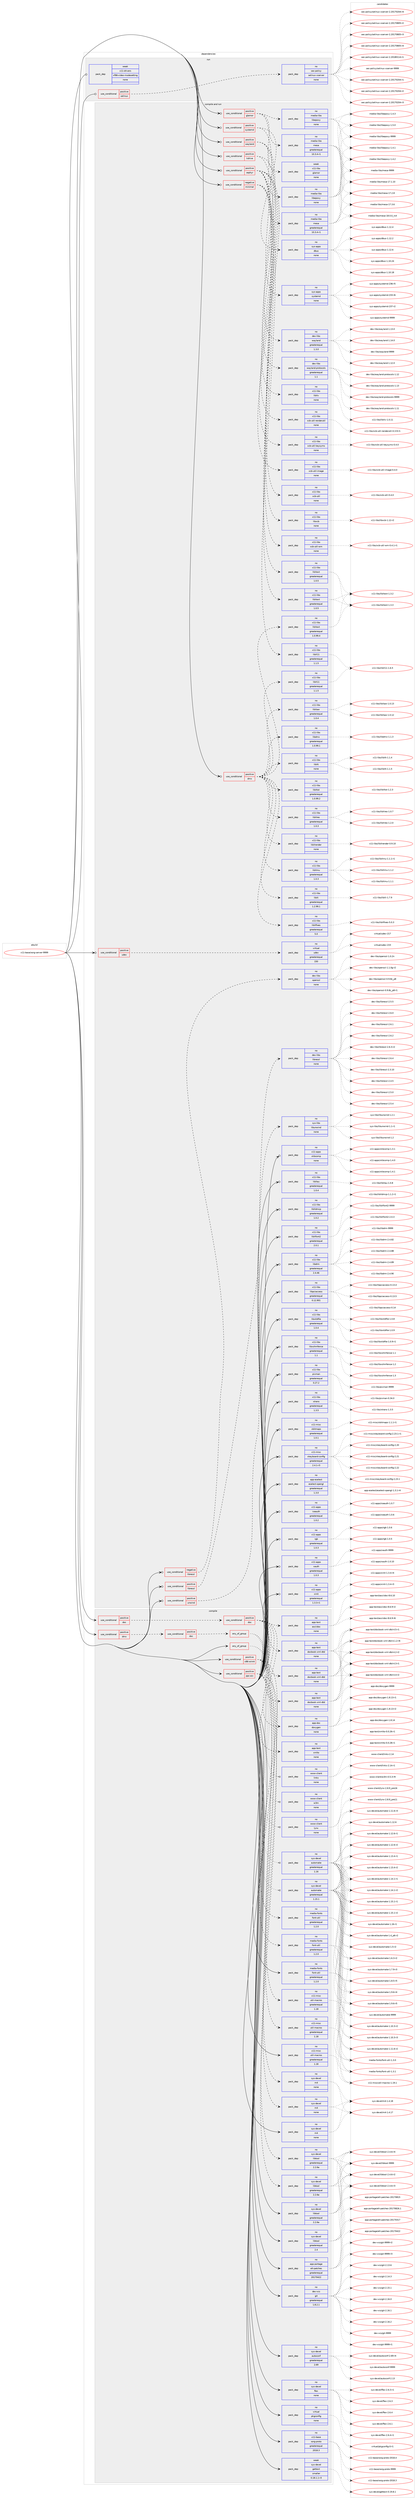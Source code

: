 digraph prolog {

# *************
# Graph options
# *************

newrank=true;
concentrate=true;
compound=true;
graph [rankdir=LR,fontname=Helvetica,fontsize=10,ranksep=1.5];#, ranksep=2.5, nodesep=0.2];
edge  [arrowhead=vee];
node  [fontname=Helvetica,fontsize=10];

# **********
# The ebuild
# **********

subgraph cluster_leftcol {
color=gray;
rank=same;
label=<<i>ebuild</i>>;
id [label="x11-base/xorg-server-9999", color=red, width=4, href="../x11-base/xorg-server-9999.svg"];
}

# ****************
# The dependencies
# ****************

subgraph cluster_midcol {
color=gray;
label=<<i>dependencies</i>>;
subgraph cluster_compile {
fillcolor="#eeeeee";
style=filled;
label=<<i>compile</i>>;
subgraph any122 {
dependency9684 [label=<<TABLE BORDER="0" CELLBORDER="1" CELLSPACING="0" CELLPADDING="4"><TR><TD CELLPADDING="10">any_of_group</TD></TR></TABLE>>, shape=none, color=red];subgraph pack8249 {
dependency9685 [label=<<TABLE BORDER="0" CELLBORDER="1" CELLSPACING="0" CELLPADDING="4" WIDTH="220"><TR><TD ROWSPAN="6" CELLPADDING="30">pack_dep</TD></TR><TR><TD WIDTH="110">no</TD></TR><TR><TD>sys-devel</TD></TR><TR><TD>automake</TD></TR><TR><TD>greaterequal</TD></TR><TR><TD>1.16</TD></TR></TABLE>>, shape=none, color=blue];
}
dependency9684:e -> dependency9685:w [weight=20,style="dotted",arrowhead="oinv"];
subgraph pack8250 {
dependency9686 [label=<<TABLE BORDER="0" CELLBORDER="1" CELLSPACING="0" CELLPADDING="4" WIDTH="220"><TR><TD ROWSPAN="6" CELLPADDING="30">pack_dep</TD></TR><TR><TD WIDTH="110">no</TD></TR><TR><TD>sys-devel</TD></TR><TR><TD>automake</TD></TR><TR><TD>greaterequal</TD></TR><TR><TD>1.15.1</TD></TR></TABLE>>, shape=none, color=blue];
}
dependency9684:e -> dependency9686:w [weight=20,style="dotted",arrowhead="oinv"];
}
id:e -> dependency9684:w [weight=20,style="solid",arrowhead="vee"];
subgraph cond1314 {
dependency9687 [label=<<TABLE BORDER="0" CELLBORDER="1" CELLSPACING="0" CELLPADDING="4"><TR><TD ROWSPAN="3" CELLPADDING="10">use_conditional</TD></TR><TR><TD>positive</TD></TR><TR><TD>dmx</TD></TR></TABLE>>, shape=none, color=red];
subgraph cond1315 {
dependency9688 [label=<<TABLE BORDER="0" CELLBORDER="1" CELLSPACING="0" CELLPADDING="4"><TR><TD ROWSPAN="3" CELLPADDING="10">use_conditional</TD></TR><TR><TD>positive</TD></TR><TR><TD>doc</TD></TR></TABLE>>, shape=none, color=red];
subgraph any123 {
dependency9689 [label=<<TABLE BORDER="0" CELLBORDER="1" CELLSPACING="0" CELLPADDING="4"><TR><TD CELLPADDING="10">any_of_group</TD></TR></TABLE>>, shape=none, color=red];subgraph pack8251 {
dependency9690 [label=<<TABLE BORDER="0" CELLBORDER="1" CELLSPACING="0" CELLPADDING="4" WIDTH="220"><TR><TD ROWSPAN="6" CELLPADDING="30">pack_dep</TD></TR><TR><TD WIDTH="110">no</TD></TR><TR><TD>www-client</TD></TR><TR><TD>links</TD></TR><TR><TD>none</TD></TR><TR><TD></TD></TR></TABLE>>, shape=none, color=blue];
}
dependency9689:e -> dependency9690:w [weight=20,style="dotted",arrowhead="oinv"];
subgraph pack8252 {
dependency9691 [label=<<TABLE BORDER="0" CELLBORDER="1" CELLSPACING="0" CELLPADDING="4" WIDTH="220"><TR><TD ROWSPAN="6" CELLPADDING="30">pack_dep</TD></TR><TR><TD WIDTH="110">no</TD></TR><TR><TD>www-client</TD></TR><TR><TD>lynx</TD></TR><TR><TD>none</TD></TR><TR><TD></TD></TR></TABLE>>, shape=none, color=blue];
}
dependency9689:e -> dependency9691:w [weight=20,style="dotted",arrowhead="oinv"];
subgraph pack8253 {
dependency9692 [label=<<TABLE BORDER="0" CELLBORDER="1" CELLSPACING="0" CELLPADDING="4" WIDTH="220"><TR><TD ROWSPAN="6" CELLPADDING="30">pack_dep</TD></TR><TR><TD WIDTH="110">no</TD></TR><TR><TD>www-client</TD></TR><TR><TD>w3m</TD></TR><TR><TD>none</TD></TR><TR><TD></TD></TR></TABLE>>, shape=none, color=blue];
}
dependency9689:e -> dependency9692:w [weight=20,style="dotted",arrowhead="oinv"];
}
dependency9688:e -> dependency9689:w [weight=20,style="dashed",arrowhead="vee"];
}
dependency9687:e -> dependency9688:w [weight=20,style="dashed",arrowhead="vee"];
}
id:e -> dependency9687:w [weight=20,style="solid",arrowhead="vee"];
subgraph cond1316 {
dependency9693 [label=<<TABLE BORDER="0" CELLBORDER="1" CELLSPACING="0" CELLPADDING="4"><TR><TD ROWSPAN="3" CELLPADDING="10">use_conditional</TD></TR><TR><TD>positive</TD></TR><TR><TD>doc</TD></TR></TABLE>>, shape=none, color=red];
subgraph cond1317 {
dependency9694 [label=<<TABLE BORDER="0" CELLBORDER="1" CELLSPACING="0" CELLPADDING="4"><TR><TD ROWSPAN="3" CELLPADDING="10">use_conditional</TD></TR><TR><TD>positive</TD></TR><TR><TD>doc</TD></TR></TABLE>>, shape=none, color=red];
subgraph pack8254 {
dependency9695 [label=<<TABLE BORDER="0" CELLBORDER="1" CELLSPACING="0" CELLPADDING="4" WIDTH="220"><TR><TD ROWSPAN="6" CELLPADDING="30">pack_dep</TD></TR><TR><TD WIDTH="110">no</TD></TR><TR><TD>app-text</TD></TR><TR><TD>asciidoc</TD></TR><TR><TD>none</TD></TR><TR><TD></TD></TR></TABLE>>, shape=none, color=blue];
}
dependency9694:e -> dependency9695:w [weight=20,style="dashed",arrowhead="vee"];
subgraph pack8255 {
dependency9696 [label=<<TABLE BORDER="0" CELLBORDER="1" CELLSPACING="0" CELLPADDING="4" WIDTH="220"><TR><TD ROWSPAN="6" CELLPADDING="30">pack_dep</TD></TR><TR><TD WIDTH="110">no</TD></TR><TR><TD>app-text</TD></TR><TR><TD>xmlto</TD></TR><TR><TD>none</TD></TR><TR><TD></TD></TR></TABLE>>, shape=none, color=blue];
}
dependency9694:e -> dependency9696:w [weight=20,style="dashed",arrowhead="vee"];
subgraph pack8256 {
dependency9697 [label=<<TABLE BORDER="0" CELLBORDER="1" CELLSPACING="0" CELLPADDING="4" WIDTH="220"><TR><TD ROWSPAN="6" CELLPADDING="30">pack_dep</TD></TR><TR><TD WIDTH="110">no</TD></TR><TR><TD>app-doc</TD></TR><TR><TD>doxygen</TD></TR><TR><TD>none</TD></TR><TR><TD></TD></TR></TABLE>>, shape=none, color=blue];
}
dependency9694:e -> dependency9697:w [weight=20,style="dashed",arrowhead="vee"];
subgraph pack8257 {
dependency9698 [label=<<TABLE BORDER="0" CELLBORDER="1" CELLSPACING="0" CELLPADDING="4" WIDTH="220"><TR><TD ROWSPAN="6" CELLPADDING="30">pack_dep</TD></TR><TR><TD WIDTH="110">no</TD></TR><TR><TD>app-text</TD></TR><TR><TD>docbook-xml-dtd</TD></TR><TR><TD>none</TD></TR><TR><TD></TD></TR></TABLE>>, shape=none, color=blue];
}
dependency9694:e -> dependency9698:w [weight=20,style="dashed",arrowhead="vee"];
subgraph pack8258 {
dependency9699 [label=<<TABLE BORDER="0" CELLBORDER="1" CELLSPACING="0" CELLPADDING="4" WIDTH="220"><TR><TD ROWSPAN="6" CELLPADDING="30">pack_dep</TD></TR><TR><TD WIDTH="110">no</TD></TR><TR><TD>app-text</TD></TR><TR><TD>docbook-xml-dtd</TD></TR><TR><TD>none</TD></TR><TR><TD></TD></TR></TABLE>>, shape=none, color=blue];
}
dependency9694:e -> dependency9699:w [weight=20,style="dashed",arrowhead="vee"];
subgraph pack8259 {
dependency9700 [label=<<TABLE BORDER="0" CELLBORDER="1" CELLSPACING="0" CELLPADDING="4" WIDTH="220"><TR><TD ROWSPAN="6" CELLPADDING="30">pack_dep</TD></TR><TR><TD WIDTH="110">no</TD></TR><TR><TD>app-text</TD></TR><TR><TD>docbook-xml-dtd</TD></TR><TR><TD>none</TD></TR><TR><TD></TD></TR></TABLE>>, shape=none, color=blue];
}
dependency9694:e -> dependency9700:w [weight=20,style="dashed",arrowhead="vee"];
}
dependency9693:e -> dependency9694:w [weight=20,style="dashed",arrowhead="vee"];
}
id:e -> dependency9693:w [weight=20,style="solid",arrowhead="vee"];
subgraph cond1318 {
dependency9701 [label=<<TABLE BORDER="0" CELLBORDER="1" CELLSPACING="0" CELLPADDING="4"><TR><TD ROWSPAN="3" CELLPADDING="10">use_conditional</TD></TR><TR><TD>positive</TD></TR><TR><TD>ppc-aix</TD></TR></TABLE>>, shape=none, color=red];
subgraph pack8260 {
dependency9702 [label=<<TABLE BORDER="0" CELLBORDER="1" CELLSPACING="0" CELLPADDING="4" WIDTH="220"><TR><TD ROWSPAN="6" CELLPADDING="30">pack_dep</TD></TR><TR><TD WIDTH="110">no</TD></TR><TR><TD>sys-devel</TD></TR><TR><TD>libtool</TD></TR><TR><TD>greaterequal</TD></TR><TR><TD>2.2.6a</TD></TR></TABLE>>, shape=none, color=blue];
}
dependency9701:e -> dependency9702:w [weight=20,style="dashed",arrowhead="vee"];
subgraph pack8261 {
dependency9703 [label=<<TABLE BORDER="0" CELLBORDER="1" CELLSPACING="0" CELLPADDING="4" WIDTH="220"><TR><TD ROWSPAN="6" CELLPADDING="30">pack_dep</TD></TR><TR><TD WIDTH="110">no</TD></TR><TR><TD>sys-devel</TD></TR><TR><TD>m4</TD></TR><TR><TD>none</TD></TR><TR><TD></TD></TR></TABLE>>, shape=none, color=blue];
}
dependency9701:e -> dependency9703:w [weight=20,style="dashed",arrowhead="vee"];
subgraph pack8262 {
dependency9704 [label=<<TABLE BORDER="0" CELLBORDER="1" CELLSPACING="0" CELLPADDING="4" WIDTH="220"><TR><TD ROWSPAN="6" CELLPADDING="30">pack_dep</TD></TR><TR><TD WIDTH="110">no</TD></TR><TR><TD>x11-misc</TD></TR><TR><TD>util-macros</TD></TR><TR><TD>greaterequal</TD></TR><TR><TD>1.18</TD></TR></TABLE>>, shape=none, color=blue];
}
dependency9701:e -> dependency9704:w [weight=20,style="dashed",arrowhead="vee"];
subgraph pack8263 {
dependency9705 [label=<<TABLE BORDER="0" CELLBORDER="1" CELLSPACING="0" CELLPADDING="4" WIDTH="220"><TR><TD ROWSPAN="6" CELLPADDING="30">pack_dep</TD></TR><TR><TD WIDTH="110">no</TD></TR><TR><TD>media-fonts</TD></TR><TR><TD>font-util</TD></TR><TR><TD>greaterequal</TD></TR><TR><TD>1.2.0</TD></TR></TABLE>>, shape=none, color=blue];
}
dependency9701:e -> dependency9705:w [weight=20,style="dashed",arrowhead="vee"];
}
id:e -> dependency9701:w [weight=20,style="solid",arrowhead="vee"];
subgraph cond1319 {
dependency9706 [label=<<TABLE BORDER="0" CELLBORDER="1" CELLSPACING="0" CELLPADDING="4"><TR><TD ROWSPAN="3" CELLPADDING="10">use_conditional</TD></TR><TR><TD>positive</TD></TR><TR><TD>x86-winnt</TD></TR></TABLE>>, shape=none, color=red];
subgraph pack8264 {
dependency9707 [label=<<TABLE BORDER="0" CELLBORDER="1" CELLSPACING="0" CELLPADDING="4" WIDTH="220"><TR><TD ROWSPAN="6" CELLPADDING="30">pack_dep</TD></TR><TR><TD WIDTH="110">no</TD></TR><TR><TD>sys-devel</TD></TR><TR><TD>libtool</TD></TR><TR><TD>greaterequal</TD></TR><TR><TD>2.2.6a</TD></TR></TABLE>>, shape=none, color=blue];
}
dependency9706:e -> dependency9707:w [weight=20,style="dashed",arrowhead="vee"];
subgraph pack8265 {
dependency9708 [label=<<TABLE BORDER="0" CELLBORDER="1" CELLSPACING="0" CELLPADDING="4" WIDTH="220"><TR><TD ROWSPAN="6" CELLPADDING="30">pack_dep</TD></TR><TR><TD WIDTH="110">no</TD></TR><TR><TD>sys-devel</TD></TR><TR><TD>m4</TD></TR><TR><TD>none</TD></TR><TR><TD></TD></TR></TABLE>>, shape=none, color=blue];
}
dependency9706:e -> dependency9708:w [weight=20,style="dashed",arrowhead="vee"];
subgraph pack8266 {
dependency9709 [label=<<TABLE BORDER="0" CELLBORDER="1" CELLSPACING="0" CELLPADDING="4" WIDTH="220"><TR><TD ROWSPAN="6" CELLPADDING="30">pack_dep</TD></TR><TR><TD WIDTH="110">no</TD></TR><TR><TD>x11-misc</TD></TR><TR><TD>util-macros</TD></TR><TR><TD>greaterequal</TD></TR><TR><TD>1.18</TD></TR></TABLE>>, shape=none, color=blue];
}
dependency9706:e -> dependency9709:w [weight=20,style="dashed",arrowhead="vee"];
subgraph pack8267 {
dependency9710 [label=<<TABLE BORDER="0" CELLBORDER="1" CELLSPACING="0" CELLPADDING="4" WIDTH="220"><TR><TD ROWSPAN="6" CELLPADDING="30">pack_dep</TD></TR><TR><TD WIDTH="110">no</TD></TR><TR><TD>media-fonts</TD></TR><TR><TD>font-util</TD></TR><TR><TD>greaterequal</TD></TR><TR><TD>1.2.0</TD></TR></TABLE>>, shape=none, color=blue];
}
dependency9706:e -> dependency9710:w [weight=20,style="dashed",arrowhead="vee"];
}
id:e -> dependency9706:w [weight=20,style="solid",arrowhead="vee"];
subgraph pack8268 {
dependency9711 [label=<<TABLE BORDER="0" CELLBORDER="1" CELLSPACING="0" CELLPADDING="4" WIDTH="220"><TR><TD ROWSPAN="6" CELLPADDING="30">pack_dep</TD></TR><TR><TD WIDTH="110">no</TD></TR><TR><TD>app-portage</TD></TR><TR><TD>elt-patches</TD></TR><TR><TD>greaterequal</TD></TR><TR><TD>20170422</TD></TR></TABLE>>, shape=none, color=blue];
}
id:e -> dependency9711:w [weight=20,style="solid",arrowhead="vee"];
subgraph pack8269 {
dependency9712 [label=<<TABLE BORDER="0" CELLBORDER="1" CELLSPACING="0" CELLPADDING="4" WIDTH="220"><TR><TD ROWSPAN="6" CELLPADDING="30">pack_dep</TD></TR><TR><TD WIDTH="110">no</TD></TR><TR><TD>dev-vcs</TD></TR><TR><TD>git</TD></TR><TR><TD>greaterequal</TD></TR><TR><TD>1.8.2.1</TD></TR></TABLE>>, shape=none, color=blue];
}
id:e -> dependency9712:w [weight=20,style="solid",arrowhead="vee"];
subgraph pack8270 {
dependency9713 [label=<<TABLE BORDER="0" CELLBORDER="1" CELLSPACING="0" CELLPADDING="4" WIDTH="220"><TR><TD ROWSPAN="6" CELLPADDING="30">pack_dep</TD></TR><TR><TD WIDTH="110">no</TD></TR><TR><TD>media-fonts</TD></TR><TR><TD>font-util</TD></TR><TR><TD>greaterequal</TD></TR><TR><TD>1.2.0</TD></TR></TABLE>>, shape=none, color=blue];
}
id:e -> dependency9713:w [weight=20,style="solid",arrowhead="vee"];
subgraph pack8271 {
dependency9714 [label=<<TABLE BORDER="0" CELLBORDER="1" CELLSPACING="0" CELLPADDING="4" WIDTH="220"><TR><TD ROWSPAN="6" CELLPADDING="30">pack_dep</TD></TR><TR><TD WIDTH="110">no</TD></TR><TR><TD>sys-devel</TD></TR><TR><TD>autoconf</TD></TR><TR><TD>greaterequal</TD></TR><TR><TD>2.69</TD></TR></TABLE>>, shape=none, color=blue];
}
id:e -> dependency9714:w [weight=20,style="solid",arrowhead="vee"];
subgraph pack8272 {
dependency9715 [label=<<TABLE BORDER="0" CELLBORDER="1" CELLSPACING="0" CELLPADDING="4" WIDTH="220"><TR><TD ROWSPAN="6" CELLPADDING="30">pack_dep</TD></TR><TR><TD WIDTH="110">no</TD></TR><TR><TD>sys-devel</TD></TR><TR><TD>flex</TD></TR><TR><TD>none</TD></TR><TR><TD></TD></TR></TABLE>>, shape=none, color=blue];
}
id:e -> dependency9715:w [weight=20,style="solid",arrowhead="vee"];
subgraph pack8273 {
dependency9716 [label=<<TABLE BORDER="0" CELLBORDER="1" CELLSPACING="0" CELLPADDING="4" WIDTH="220"><TR><TD ROWSPAN="6" CELLPADDING="30">pack_dep</TD></TR><TR><TD WIDTH="110">no</TD></TR><TR><TD>sys-devel</TD></TR><TR><TD>libtool</TD></TR><TR><TD>greaterequal</TD></TR><TR><TD>2.2.6a</TD></TR></TABLE>>, shape=none, color=blue];
}
id:e -> dependency9716:w [weight=20,style="solid",arrowhead="vee"];
subgraph pack8274 {
dependency9717 [label=<<TABLE BORDER="0" CELLBORDER="1" CELLSPACING="0" CELLPADDING="4" WIDTH="220"><TR><TD ROWSPAN="6" CELLPADDING="30">pack_dep</TD></TR><TR><TD WIDTH="110">no</TD></TR><TR><TD>sys-devel</TD></TR><TR><TD>libtool</TD></TR><TR><TD>greaterequal</TD></TR><TR><TD>2.4</TD></TR></TABLE>>, shape=none, color=blue];
}
id:e -> dependency9717:w [weight=20,style="solid",arrowhead="vee"];
subgraph pack8275 {
dependency9718 [label=<<TABLE BORDER="0" CELLBORDER="1" CELLSPACING="0" CELLPADDING="4" WIDTH="220"><TR><TD ROWSPAN="6" CELLPADDING="30">pack_dep</TD></TR><TR><TD WIDTH="110">no</TD></TR><TR><TD>sys-devel</TD></TR><TR><TD>m4</TD></TR><TR><TD>none</TD></TR><TR><TD></TD></TR></TABLE>>, shape=none, color=blue];
}
id:e -> dependency9718:w [weight=20,style="solid",arrowhead="vee"];
subgraph pack8276 {
dependency9719 [label=<<TABLE BORDER="0" CELLBORDER="1" CELLSPACING="0" CELLPADDING="4" WIDTH="220"><TR><TD ROWSPAN="6" CELLPADDING="30">pack_dep</TD></TR><TR><TD WIDTH="110">no</TD></TR><TR><TD>virtual</TD></TR><TR><TD>pkgconfig</TD></TR><TR><TD>none</TD></TR><TR><TD></TD></TR></TABLE>>, shape=none, color=blue];
}
id:e -> dependency9719:w [weight=20,style="solid",arrowhead="vee"];
subgraph pack8277 {
dependency9720 [label=<<TABLE BORDER="0" CELLBORDER="1" CELLSPACING="0" CELLPADDING="4" WIDTH="220"><TR><TD ROWSPAN="6" CELLPADDING="30">pack_dep</TD></TR><TR><TD WIDTH="110">no</TD></TR><TR><TD>x11-base</TD></TR><TR><TD>xorg-proto</TD></TR><TR><TD>greaterequal</TD></TR><TR><TD>2018.3</TD></TR></TABLE>>, shape=none, color=blue];
}
id:e -> dependency9720:w [weight=20,style="solid",arrowhead="vee"];
subgraph pack8278 {
dependency9721 [label=<<TABLE BORDER="0" CELLBORDER="1" CELLSPACING="0" CELLPADDING="4" WIDTH="220"><TR><TD ROWSPAN="6" CELLPADDING="30">pack_dep</TD></TR><TR><TD WIDTH="110">no</TD></TR><TR><TD>x11-misc</TD></TR><TR><TD>util-macros</TD></TR><TR><TD>greaterequal</TD></TR><TR><TD>1.18</TD></TR></TABLE>>, shape=none, color=blue];
}
id:e -> dependency9721:w [weight=20,style="solid",arrowhead="vee"];
subgraph pack8279 {
dependency9722 [label=<<TABLE BORDER="0" CELLBORDER="1" CELLSPACING="0" CELLPADDING="4" WIDTH="220"><TR><TD ROWSPAN="6" CELLPADDING="30">pack_dep</TD></TR><TR><TD WIDTH="110">weak</TD></TR><TR><TD>sys-devel</TD></TR><TR><TD>gettext</TD></TR><TR><TD>smaller</TD></TR><TR><TD>0.18.1.1-r3</TD></TR></TABLE>>, shape=none, color=blue];
}
id:e -> dependency9722:w [weight=20,style="solid",arrowhead="vee"];
}
subgraph cluster_compileandrun {
fillcolor="#eeeeee";
style=filled;
label=<<i>compile and run</i>>;
subgraph cond1320 {
dependency9723 [label=<<TABLE BORDER="0" CELLBORDER="1" CELLSPACING="0" CELLPADDING="4"><TR><TD ROWSPAN="3" CELLPADDING="10">use_conditional</TD></TR><TR><TD>negative</TD></TR><TR><TD>libressl</TD></TR></TABLE>>, shape=none, color=red];
subgraph pack8280 {
dependency9724 [label=<<TABLE BORDER="0" CELLBORDER="1" CELLSPACING="0" CELLPADDING="4" WIDTH="220"><TR><TD ROWSPAN="6" CELLPADDING="30">pack_dep</TD></TR><TR><TD WIDTH="110">no</TD></TR><TR><TD>dev-libs</TD></TR><TR><TD>openssl</TD></TR><TR><TD>none</TD></TR><TR><TD></TD></TR></TABLE>>, shape=none, color=blue];
}
dependency9723:e -> dependency9724:w [weight=20,style="dashed",arrowhead="vee"];
}
id:e -> dependency9723:w [weight=20,style="solid",arrowhead="odotvee"];
subgraph cond1321 {
dependency9725 [label=<<TABLE BORDER="0" CELLBORDER="1" CELLSPACING="0" CELLPADDING="4"><TR><TD ROWSPAN="3" CELLPADDING="10">use_conditional</TD></TR><TR><TD>negative</TD></TR><TR><TD>minimal</TD></TR></TABLE>>, shape=none, color=red];
subgraph pack8281 {
dependency9726 [label=<<TABLE BORDER="0" CELLBORDER="1" CELLSPACING="0" CELLPADDING="4" WIDTH="220"><TR><TD ROWSPAN="6" CELLPADDING="30">pack_dep</TD></TR><TR><TD WIDTH="110">no</TD></TR><TR><TD>x11-libs</TD></TR><TR><TD>libX11</TD></TR><TR><TD>greaterequal</TD></TR><TR><TD>1.1.5</TD></TR></TABLE>>, shape=none, color=blue];
}
dependency9725:e -> dependency9726:w [weight=20,style="dashed",arrowhead="vee"];
subgraph pack8282 {
dependency9727 [label=<<TABLE BORDER="0" CELLBORDER="1" CELLSPACING="0" CELLPADDING="4" WIDTH="220"><TR><TD ROWSPAN="6" CELLPADDING="30">pack_dep</TD></TR><TR><TD WIDTH="110">no</TD></TR><TR><TD>x11-libs</TD></TR><TR><TD>libXext</TD></TR><TR><TD>greaterequal</TD></TR><TR><TD>1.0.5</TD></TR></TABLE>>, shape=none, color=blue];
}
dependency9725:e -> dependency9727:w [weight=20,style="dashed",arrowhead="vee"];
subgraph pack8283 {
dependency9728 [label=<<TABLE BORDER="0" CELLBORDER="1" CELLSPACING="0" CELLPADDING="4" WIDTH="220"><TR><TD ROWSPAN="6" CELLPADDING="30">pack_dep</TD></TR><TR><TD WIDTH="110">no</TD></TR><TR><TD>media-libs</TD></TR><TR><TD>mesa</TD></TR><TR><TD>greaterequal</TD></TR><TR><TD>10.3.4-r1</TD></TR></TABLE>>, shape=none, color=blue];
}
dependency9725:e -> dependency9728:w [weight=20,style="dashed",arrowhead="vee"];
}
id:e -> dependency9725:w [weight=20,style="solid",arrowhead="odotvee"];
subgraph cond1322 {
dependency9729 [label=<<TABLE BORDER="0" CELLBORDER="1" CELLSPACING="0" CELLPADDING="4"><TR><TD ROWSPAN="3" CELLPADDING="10">use_conditional</TD></TR><TR><TD>positive</TD></TR><TR><TD>dmx</TD></TR></TABLE>>, shape=none, color=red];
subgraph pack8284 {
dependency9730 [label=<<TABLE BORDER="0" CELLBORDER="1" CELLSPACING="0" CELLPADDING="4" WIDTH="220"><TR><TD ROWSPAN="6" CELLPADDING="30">pack_dep</TD></TR><TR><TD WIDTH="110">no</TD></TR><TR><TD>x11-libs</TD></TR><TR><TD>libXt</TD></TR><TR><TD>none</TD></TR><TR><TD></TD></TR></TABLE>>, shape=none, color=blue];
}
dependency9729:e -> dependency9730:w [weight=20,style="dashed",arrowhead="vee"];
subgraph pack8285 {
dependency9731 [label=<<TABLE BORDER="0" CELLBORDER="1" CELLSPACING="0" CELLPADDING="4" WIDTH="220"><TR><TD ROWSPAN="6" CELLPADDING="30">pack_dep</TD></TR><TR><TD WIDTH="110">no</TD></TR><TR><TD>x11-libs</TD></TR><TR><TD>libdmx</TD></TR><TR><TD>greaterequal</TD></TR><TR><TD>1.0.99.1</TD></TR></TABLE>>, shape=none, color=blue];
}
dependency9729:e -> dependency9731:w [weight=20,style="dashed",arrowhead="vee"];
subgraph pack8286 {
dependency9732 [label=<<TABLE BORDER="0" CELLBORDER="1" CELLSPACING="0" CELLPADDING="4" WIDTH="220"><TR><TD ROWSPAN="6" CELLPADDING="30">pack_dep</TD></TR><TR><TD WIDTH="110">no</TD></TR><TR><TD>x11-libs</TD></TR><TR><TD>libX11</TD></TR><TR><TD>greaterequal</TD></TR><TR><TD>1.1.5</TD></TR></TABLE>>, shape=none, color=blue];
}
dependency9729:e -> dependency9732:w [weight=20,style="dashed",arrowhead="vee"];
subgraph pack8287 {
dependency9733 [label=<<TABLE BORDER="0" CELLBORDER="1" CELLSPACING="0" CELLPADDING="4" WIDTH="220"><TR><TD ROWSPAN="6" CELLPADDING="30">pack_dep</TD></TR><TR><TD WIDTH="110">no</TD></TR><TR><TD>x11-libs</TD></TR><TR><TD>libXaw</TD></TR><TR><TD>greaterequal</TD></TR><TR><TD>1.0.4</TD></TR></TABLE>>, shape=none, color=blue];
}
dependency9729:e -> dependency9733:w [weight=20,style="dashed",arrowhead="vee"];
subgraph pack8288 {
dependency9734 [label=<<TABLE BORDER="0" CELLBORDER="1" CELLSPACING="0" CELLPADDING="4" WIDTH="220"><TR><TD ROWSPAN="6" CELLPADDING="30">pack_dep</TD></TR><TR><TD WIDTH="110">no</TD></TR><TR><TD>x11-libs</TD></TR><TR><TD>libXext</TD></TR><TR><TD>greaterequal</TD></TR><TR><TD>1.0.99.4</TD></TR></TABLE>>, shape=none, color=blue];
}
dependency9729:e -> dependency9734:w [weight=20,style="dashed",arrowhead="vee"];
subgraph pack8289 {
dependency9735 [label=<<TABLE BORDER="0" CELLBORDER="1" CELLSPACING="0" CELLPADDING="4" WIDTH="220"><TR><TD ROWSPAN="6" CELLPADDING="30">pack_dep</TD></TR><TR><TD WIDTH="110">no</TD></TR><TR><TD>x11-libs</TD></TR><TR><TD>libXfixes</TD></TR><TR><TD>greaterequal</TD></TR><TR><TD>5.0</TD></TR></TABLE>>, shape=none, color=blue];
}
dependency9729:e -> dependency9735:w [weight=20,style="dashed",arrowhead="vee"];
subgraph pack8290 {
dependency9736 [label=<<TABLE BORDER="0" CELLBORDER="1" CELLSPACING="0" CELLPADDING="4" WIDTH="220"><TR><TD ROWSPAN="6" CELLPADDING="30">pack_dep</TD></TR><TR><TD WIDTH="110">no</TD></TR><TR><TD>x11-libs</TD></TR><TR><TD>libXi</TD></TR><TR><TD>greaterequal</TD></TR><TR><TD>1.2.99.1</TD></TR></TABLE>>, shape=none, color=blue];
}
dependency9729:e -> dependency9736:w [weight=20,style="dashed",arrowhead="vee"];
subgraph pack8291 {
dependency9737 [label=<<TABLE BORDER="0" CELLBORDER="1" CELLSPACING="0" CELLPADDING="4" WIDTH="220"><TR><TD ROWSPAN="6" CELLPADDING="30">pack_dep</TD></TR><TR><TD WIDTH="110">no</TD></TR><TR><TD>x11-libs</TD></TR><TR><TD>libXmu</TD></TR><TR><TD>greaterequal</TD></TR><TR><TD>1.0.3</TD></TR></TABLE>>, shape=none, color=blue];
}
dependency9729:e -> dependency9737:w [weight=20,style="dashed",arrowhead="vee"];
subgraph pack8292 {
dependency9738 [label=<<TABLE BORDER="0" CELLBORDER="1" CELLSPACING="0" CELLPADDING="4" WIDTH="220"><TR><TD ROWSPAN="6" CELLPADDING="30">pack_dep</TD></TR><TR><TD WIDTH="110">no</TD></TR><TR><TD>x11-libs</TD></TR><TR><TD>libXrender</TD></TR><TR><TD>none</TD></TR><TR><TD></TD></TR></TABLE>>, shape=none, color=blue];
}
dependency9729:e -> dependency9738:w [weight=20,style="dashed",arrowhead="vee"];
subgraph pack8293 {
dependency9739 [label=<<TABLE BORDER="0" CELLBORDER="1" CELLSPACING="0" CELLPADDING="4" WIDTH="220"><TR><TD ROWSPAN="6" CELLPADDING="30">pack_dep</TD></TR><TR><TD WIDTH="110">no</TD></TR><TR><TD>x11-libs</TD></TR><TR><TD>libXres</TD></TR><TR><TD>greaterequal</TD></TR><TR><TD>1.0.3</TD></TR></TABLE>>, shape=none, color=blue];
}
dependency9729:e -> dependency9739:w [weight=20,style="dashed",arrowhead="vee"];
subgraph pack8294 {
dependency9740 [label=<<TABLE BORDER="0" CELLBORDER="1" CELLSPACING="0" CELLPADDING="4" WIDTH="220"><TR><TD ROWSPAN="6" CELLPADDING="30">pack_dep</TD></TR><TR><TD WIDTH="110">no</TD></TR><TR><TD>x11-libs</TD></TR><TR><TD>libXtst</TD></TR><TR><TD>greaterequal</TD></TR><TR><TD>1.0.99.2</TD></TR></TABLE>>, shape=none, color=blue];
}
dependency9729:e -> dependency9740:w [weight=20,style="dashed",arrowhead="vee"];
}
id:e -> dependency9729:w [weight=20,style="solid",arrowhead="odotvee"];
subgraph cond1323 {
dependency9741 [label=<<TABLE BORDER="0" CELLBORDER="1" CELLSPACING="0" CELLPADDING="4"><TR><TD ROWSPAN="3" CELLPADDING="10">use_conditional</TD></TR><TR><TD>positive</TD></TR><TR><TD>glamor</TD></TR></TABLE>>, shape=none, color=red];
subgraph pack8295 {
dependency9742 [label=<<TABLE BORDER="0" CELLBORDER="1" CELLSPACING="0" CELLPADDING="4" WIDTH="220"><TR><TD ROWSPAN="6" CELLPADDING="30">pack_dep</TD></TR><TR><TD WIDTH="110">no</TD></TR><TR><TD>media-libs</TD></TR><TR><TD>libepoxy</TD></TR><TR><TD>none</TD></TR><TR><TD></TD></TR></TABLE>>, shape=none, color=blue];
}
dependency9741:e -> dependency9742:w [weight=20,style="dashed",arrowhead="vee"];
subgraph pack8296 {
dependency9743 [label=<<TABLE BORDER="0" CELLBORDER="1" CELLSPACING="0" CELLPADDING="4" WIDTH="220"><TR><TD ROWSPAN="6" CELLPADDING="30">pack_dep</TD></TR><TR><TD WIDTH="110">no</TD></TR><TR><TD>media-libs</TD></TR><TR><TD>mesa</TD></TR><TR><TD>greaterequal</TD></TR><TR><TD>10.3.4-r1</TD></TR></TABLE>>, shape=none, color=blue];
}
dependency9741:e -> dependency9743:w [weight=20,style="dashed",arrowhead="vee"];
subgraph pack8297 {
dependency9744 [label=<<TABLE BORDER="0" CELLBORDER="1" CELLSPACING="0" CELLPADDING="4" WIDTH="220"><TR><TD ROWSPAN="6" CELLPADDING="30">pack_dep</TD></TR><TR><TD WIDTH="110">weak</TD></TR><TR><TD>x11-libs</TD></TR><TR><TD>glamor</TD></TR><TR><TD>none</TD></TR><TR><TD></TD></TR></TABLE>>, shape=none, color=blue];
}
dependency9741:e -> dependency9744:w [weight=20,style="dashed",arrowhead="vee"];
}
id:e -> dependency9741:w [weight=20,style="solid",arrowhead="odotvee"];
subgraph cond1324 {
dependency9745 [label=<<TABLE BORDER="0" CELLBORDER="1" CELLSPACING="0" CELLPADDING="4"><TR><TD ROWSPAN="3" CELLPADDING="10">use_conditional</TD></TR><TR><TD>positive</TD></TR><TR><TD>kdrive</TD></TR></TABLE>>, shape=none, color=red];
subgraph pack8298 {
dependency9746 [label=<<TABLE BORDER="0" CELLBORDER="1" CELLSPACING="0" CELLPADDING="4" WIDTH="220"><TR><TD ROWSPAN="6" CELLPADDING="30">pack_dep</TD></TR><TR><TD WIDTH="110">no</TD></TR><TR><TD>x11-libs</TD></TR><TR><TD>libXext</TD></TR><TR><TD>greaterequal</TD></TR><TR><TD>1.0.5</TD></TR></TABLE>>, shape=none, color=blue];
}
dependency9745:e -> dependency9746:w [weight=20,style="dashed",arrowhead="vee"];
subgraph pack8299 {
dependency9747 [label=<<TABLE BORDER="0" CELLBORDER="1" CELLSPACING="0" CELLPADDING="4" WIDTH="220"><TR><TD ROWSPAN="6" CELLPADDING="30">pack_dep</TD></TR><TR><TD WIDTH="110">no</TD></TR><TR><TD>x11-libs</TD></TR><TR><TD>libXv</TD></TR><TR><TD>none</TD></TR><TR><TD></TD></TR></TABLE>>, shape=none, color=blue];
}
dependency9745:e -> dependency9747:w [weight=20,style="dashed",arrowhead="vee"];
}
id:e -> dependency9745:w [weight=20,style="solid",arrowhead="odotvee"];
subgraph cond1325 {
dependency9748 [label=<<TABLE BORDER="0" CELLBORDER="1" CELLSPACING="0" CELLPADDING="4"><TR><TD ROWSPAN="3" CELLPADDING="10">use_conditional</TD></TR><TR><TD>positive</TD></TR><TR><TD>libressl</TD></TR></TABLE>>, shape=none, color=red];
subgraph pack8300 {
dependency9749 [label=<<TABLE BORDER="0" CELLBORDER="1" CELLSPACING="0" CELLPADDING="4" WIDTH="220"><TR><TD ROWSPAN="6" CELLPADDING="30">pack_dep</TD></TR><TR><TD WIDTH="110">no</TD></TR><TR><TD>dev-libs</TD></TR><TR><TD>libressl</TD></TR><TR><TD>none</TD></TR><TR><TD></TD></TR></TABLE>>, shape=none, color=blue];
}
dependency9748:e -> dependency9749:w [weight=20,style="dashed",arrowhead="vee"];
}
id:e -> dependency9748:w [weight=20,style="solid",arrowhead="odotvee"];
subgraph cond1326 {
dependency9750 [label=<<TABLE BORDER="0" CELLBORDER="1" CELLSPACING="0" CELLPADDING="4"><TR><TD ROWSPAN="3" CELLPADDING="10">use_conditional</TD></TR><TR><TD>positive</TD></TR><TR><TD>systemd</TD></TR></TABLE>>, shape=none, color=red];
subgraph pack8301 {
dependency9751 [label=<<TABLE BORDER="0" CELLBORDER="1" CELLSPACING="0" CELLPADDING="4" WIDTH="220"><TR><TD ROWSPAN="6" CELLPADDING="30">pack_dep</TD></TR><TR><TD WIDTH="110">no</TD></TR><TR><TD>sys-apps</TD></TR><TR><TD>dbus</TD></TR><TR><TD>none</TD></TR><TR><TD></TD></TR></TABLE>>, shape=none, color=blue];
}
dependency9750:e -> dependency9751:w [weight=20,style="dashed",arrowhead="vee"];
subgraph pack8302 {
dependency9752 [label=<<TABLE BORDER="0" CELLBORDER="1" CELLSPACING="0" CELLPADDING="4" WIDTH="220"><TR><TD ROWSPAN="6" CELLPADDING="30">pack_dep</TD></TR><TR><TD WIDTH="110">no</TD></TR><TR><TD>sys-apps</TD></TR><TR><TD>systemd</TD></TR><TR><TD>none</TD></TR><TR><TD></TD></TR></TABLE>>, shape=none, color=blue];
}
dependency9750:e -> dependency9752:w [weight=20,style="dashed",arrowhead="vee"];
}
id:e -> dependency9750:w [weight=20,style="solid",arrowhead="odotvee"];
subgraph cond1327 {
dependency9753 [label=<<TABLE BORDER="0" CELLBORDER="1" CELLSPACING="0" CELLPADDING="4"><TR><TD ROWSPAN="3" CELLPADDING="10">use_conditional</TD></TR><TR><TD>positive</TD></TR><TR><TD>udev</TD></TR></TABLE>>, shape=none, color=red];
subgraph pack8303 {
dependency9754 [label=<<TABLE BORDER="0" CELLBORDER="1" CELLSPACING="0" CELLPADDING="4" WIDTH="220"><TR><TD ROWSPAN="6" CELLPADDING="30">pack_dep</TD></TR><TR><TD WIDTH="110">no</TD></TR><TR><TD>virtual</TD></TR><TR><TD>udev</TD></TR><TR><TD>greaterequal</TD></TR><TR><TD>150</TD></TR></TABLE>>, shape=none, color=blue];
}
dependency9753:e -> dependency9754:w [weight=20,style="dashed",arrowhead="vee"];
}
id:e -> dependency9753:w [weight=20,style="solid",arrowhead="odotvee"];
subgraph cond1328 {
dependency9755 [label=<<TABLE BORDER="0" CELLBORDER="1" CELLSPACING="0" CELLPADDING="4"><TR><TD ROWSPAN="3" CELLPADDING="10">use_conditional</TD></TR><TR><TD>positive</TD></TR><TR><TD>unwind</TD></TR></TABLE>>, shape=none, color=red];
subgraph pack8304 {
dependency9756 [label=<<TABLE BORDER="0" CELLBORDER="1" CELLSPACING="0" CELLPADDING="4" WIDTH="220"><TR><TD ROWSPAN="6" CELLPADDING="30">pack_dep</TD></TR><TR><TD WIDTH="110">no</TD></TR><TR><TD>sys-libs</TD></TR><TR><TD>libunwind</TD></TR><TR><TD>none</TD></TR><TR><TD></TD></TR></TABLE>>, shape=none, color=blue];
}
dependency9755:e -> dependency9756:w [weight=20,style="dashed",arrowhead="vee"];
}
id:e -> dependency9755:w [weight=20,style="solid",arrowhead="odotvee"];
subgraph cond1329 {
dependency9757 [label=<<TABLE BORDER="0" CELLBORDER="1" CELLSPACING="0" CELLPADDING="4"><TR><TD ROWSPAN="3" CELLPADDING="10">use_conditional</TD></TR><TR><TD>positive</TD></TR><TR><TD>wayland</TD></TR></TABLE>>, shape=none, color=red];
subgraph pack8305 {
dependency9758 [label=<<TABLE BORDER="0" CELLBORDER="1" CELLSPACING="0" CELLPADDING="4" WIDTH="220"><TR><TD ROWSPAN="6" CELLPADDING="30">pack_dep</TD></TR><TR><TD WIDTH="110">no</TD></TR><TR><TD>dev-libs</TD></TR><TR><TD>wayland</TD></TR><TR><TD>greaterequal</TD></TR><TR><TD>1.3.0</TD></TR></TABLE>>, shape=none, color=blue];
}
dependency9757:e -> dependency9758:w [weight=20,style="dashed",arrowhead="vee"];
subgraph pack8306 {
dependency9759 [label=<<TABLE BORDER="0" CELLBORDER="1" CELLSPACING="0" CELLPADDING="4" WIDTH="220"><TR><TD ROWSPAN="6" CELLPADDING="30">pack_dep</TD></TR><TR><TD WIDTH="110">no</TD></TR><TR><TD>media-libs</TD></TR><TR><TD>libepoxy</TD></TR><TR><TD>none</TD></TR><TR><TD></TD></TR></TABLE>>, shape=none, color=blue];
}
dependency9757:e -> dependency9759:w [weight=20,style="dashed",arrowhead="vee"];
subgraph pack8307 {
dependency9760 [label=<<TABLE BORDER="0" CELLBORDER="1" CELLSPACING="0" CELLPADDING="4" WIDTH="220"><TR><TD ROWSPAN="6" CELLPADDING="30">pack_dep</TD></TR><TR><TD WIDTH="110">no</TD></TR><TR><TD>dev-libs</TD></TR><TR><TD>wayland-protocols</TD></TR><TR><TD>greaterequal</TD></TR><TR><TD>1.1</TD></TR></TABLE>>, shape=none, color=blue];
}
dependency9757:e -> dependency9760:w [weight=20,style="dashed",arrowhead="vee"];
}
id:e -> dependency9757:w [weight=20,style="solid",arrowhead="odotvee"];
subgraph cond1330 {
dependency9761 [label=<<TABLE BORDER="0" CELLBORDER="1" CELLSPACING="0" CELLPADDING="4"><TR><TD ROWSPAN="3" CELLPADDING="10">use_conditional</TD></TR><TR><TD>positive</TD></TR><TR><TD>xephyr</TD></TR></TABLE>>, shape=none, color=red];
subgraph pack8308 {
dependency9762 [label=<<TABLE BORDER="0" CELLBORDER="1" CELLSPACING="0" CELLPADDING="4" WIDTH="220"><TR><TD ROWSPAN="6" CELLPADDING="30">pack_dep</TD></TR><TR><TD WIDTH="110">no</TD></TR><TR><TD>x11-libs</TD></TR><TR><TD>libxcb</TD></TR><TR><TD>none</TD></TR><TR><TD></TD></TR></TABLE>>, shape=none, color=blue];
}
dependency9761:e -> dependency9762:w [weight=20,style="dashed",arrowhead="vee"];
subgraph pack8309 {
dependency9763 [label=<<TABLE BORDER="0" CELLBORDER="1" CELLSPACING="0" CELLPADDING="4" WIDTH="220"><TR><TD ROWSPAN="6" CELLPADDING="30">pack_dep</TD></TR><TR><TD WIDTH="110">no</TD></TR><TR><TD>x11-libs</TD></TR><TR><TD>xcb-util</TD></TR><TR><TD>none</TD></TR><TR><TD></TD></TR></TABLE>>, shape=none, color=blue];
}
dependency9761:e -> dependency9763:w [weight=20,style="dashed",arrowhead="vee"];
subgraph pack8310 {
dependency9764 [label=<<TABLE BORDER="0" CELLBORDER="1" CELLSPACING="0" CELLPADDING="4" WIDTH="220"><TR><TD ROWSPAN="6" CELLPADDING="30">pack_dep</TD></TR><TR><TD WIDTH="110">no</TD></TR><TR><TD>x11-libs</TD></TR><TR><TD>xcb-util-image</TD></TR><TR><TD>none</TD></TR><TR><TD></TD></TR></TABLE>>, shape=none, color=blue];
}
dependency9761:e -> dependency9764:w [weight=20,style="dashed",arrowhead="vee"];
subgraph pack8311 {
dependency9765 [label=<<TABLE BORDER="0" CELLBORDER="1" CELLSPACING="0" CELLPADDING="4" WIDTH="220"><TR><TD ROWSPAN="6" CELLPADDING="30">pack_dep</TD></TR><TR><TD WIDTH="110">no</TD></TR><TR><TD>x11-libs</TD></TR><TR><TD>xcb-util-keysyms</TD></TR><TR><TD>none</TD></TR><TR><TD></TD></TR></TABLE>>, shape=none, color=blue];
}
dependency9761:e -> dependency9765:w [weight=20,style="dashed",arrowhead="vee"];
subgraph pack8312 {
dependency9766 [label=<<TABLE BORDER="0" CELLBORDER="1" CELLSPACING="0" CELLPADDING="4" WIDTH="220"><TR><TD ROWSPAN="6" CELLPADDING="30">pack_dep</TD></TR><TR><TD WIDTH="110">no</TD></TR><TR><TD>x11-libs</TD></TR><TR><TD>xcb-util-renderutil</TD></TR><TR><TD>none</TD></TR><TR><TD></TD></TR></TABLE>>, shape=none, color=blue];
}
dependency9761:e -> dependency9766:w [weight=20,style="dashed",arrowhead="vee"];
subgraph pack8313 {
dependency9767 [label=<<TABLE BORDER="0" CELLBORDER="1" CELLSPACING="0" CELLPADDING="4" WIDTH="220"><TR><TD ROWSPAN="6" CELLPADDING="30">pack_dep</TD></TR><TR><TD WIDTH="110">no</TD></TR><TR><TD>x11-libs</TD></TR><TR><TD>xcb-util-wm</TD></TR><TR><TD>none</TD></TR><TR><TD></TD></TR></TABLE>>, shape=none, color=blue];
}
dependency9761:e -> dependency9767:w [weight=20,style="dashed",arrowhead="vee"];
}
id:e -> dependency9761:w [weight=20,style="solid",arrowhead="odotvee"];
subgraph pack8314 {
dependency9768 [label=<<TABLE BORDER="0" CELLBORDER="1" CELLSPACING="0" CELLPADDING="4" WIDTH="220"><TR><TD ROWSPAN="6" CELLPADDING="30">pack_dep</TD></TR><TR><TD WIDTH="110">no</TD></TR><TR><TD>app-eselect</TD></TR><TR><TD>eselect-opengl</TD></TR><TR><TD>greaterequal</TD></TR><TR><TD>1.3.0</TD></TR></TABLE>>, shape=none, color=blue];
}
id:e -> dependency9768:w [weight=20,style="solid",arrowhead="odotvee"];
subgraph pack8315 {
dependency9769 [label=<<TABLE BORDER="0" CELLBORDER="1" CELLSPACING="0" CELLPADDING="4" WIDTH="220"><TR><TD ROWSPAN="6" CELLPADDING="30">pack_dep</TD></TR><TR><TD WIDTH="110">no</TD></TR><TR><TD>x11-apps</TD></TR><TR><TD>iceauth</TD></TR><TR><TD>greaterequal</TD></TR><TR><TD>1.0.2</TD></TR></TABLE>>, shape=none, color=blue];
}
id:e -> dependency9769:w [weight=20,style="solid",arrowhead="odotvee"];
subgraph pack8316 {
dependency9770 [label=<<TABLE BORDER="0" CELLBORDER="1" CELLSPACING="0" CELLPADDING="4" WIDTH="220"><TR><TD ROWSPAN="6" CELLPADDING="30">pack_dep</TD></TR><TR><TD WIDTH="110">no</TD></TR><TR><TD>x11-apps</TD></TR><TR><TD>rgb</TD></TR><TR><TD>greaterequal</TD></TR><TR><TD>1.0.3</TD></TR></TABLE>>, shape=none, color=blue];
}
id:e -> dependency9770:w [weight=20,style="solid",arrowhead="odotvee"];
subgraph pack8317 {
dependency9771 [label=<<TABLE BORDER="0" CELLBORDER="1" CELLSPACING="0" CELLPADDING="4" WIDTH="220"><TR><TD ROWSPAN="6" CELLPADDING="30">pack_dep</TD></TR><TR><TD WIDTH="110">no</TD></TR><TR><TD>x11-apps</TD></TR><TR><TD>xauth</TD></TR><TR><TD>greaterequal</TD></TR><TR><TD>1.0.3</TD></TR></TABLE>>, shape=none, color=blue];
}
id:e -> dependency9771:w [weight=20,style="solid",arrowhead="odotvee"];
subgraph pack8318 {
dependency9772 [label=<<TABLE BORDER="0" CELLBORDER="1" CELLSPACING="0" CELLPADDING="4" WIDTH="220"><TR><TD ROWSPAN="6" CELLPADDING="30">pack_dep</TD></TR><TR><TD WIDTH="110">no</TD></TR><TR><TD>x11-apps</TD></TR><TR><TD>xinit</TD></TR><TR><TD>greaterequal</TD></TR><TR><TD>1.3.3-r1</TD></TR></TABLE>>, shape=none, color=blue];
}
id:e -> dependency9772:w [weight=20,style="solid",arrowhead="odotvee"];
subgraph pack8319 {
dependency9773 [label=<<TABLE BORDER="0" CELLBORDER="1" CELLSPACING="0" CELLPADDING="4" WIDTH="220"><TR><TD ROWSPAN="6" CELLPADDING="30">pack_dep</TD></TR><TR><TD WIDTH="110">no</TD></TR><TR><TD>x11-apps</TD></TR><TR><TD>xkbcomp</TD></TR><TR><TD>none</TD></TR><TR><TD></TD></TR></TABLE>>, shape=none, color=blue];
}
id:e -> dependency9773:w [weight=20,style="solid",arrowhead="odotvee"];
subgraph pack8320 {
dependency9774 [label=<<TABLE BORDER="0" CELLBORDER="1" CELLSPACING="0" CELLPADDING="4" WIDTH="220"><TR><TD ROWSPAN="6" CELLPADDING="30">pack_dep</TD></TR><TR><TD WIDTH="110">no</TD></TR><TR><TD>x11-libs</TD></TR><TR><TD>libXau</TD></TR><TR><TD>greaterequal</TD></TR><TR><TD>1.0.4</TD></TR></TABLE>>, shape=none, color=blue];
}
id:e -> dependency9774:w [weight=20,style="solid",arrowhead="odotvee"];
subgraph pack8321 {
dependency9775 [label=<<TABLE BORDER="0" CELLBORDER="1" CELLSPACING="0" CELLPADDING="4" WIDTH="220"><TR><TD ROWSPAN="6" CELLPADDING="30">pack_dep</TD></TR><TR><TD WIDTH="110">no</TD></TR><TR><TD>x11-libs</TD></TR><TR><TD>libXdmcp</TD></TR><TR><TD>greaterequal</TD></TR><TR><TD>1.0.2</TD></TR></TABLE>>, shape=none, color=blue];
}
id:e -> dependency9775:w [weight=20,style="solid",arrowhead="odotvee"];
subgraph pack8322 {
dependency9776 [label=<<TABLE BORDER="0" CELLBORDER="1" CELLSPACING="0" CELLPADDING="4" WIDTH="220"><TR><TD ROWSPAN="6" CELLPADDING="30">pack_dep</TD></TR><TR><TD WIDTH="110">no</TD></TR><TR><TD>x11-libs</TD></TR><TR><TD>libXfont2</TD></TR><TR><TD>greaterequal</TD></TR><TR><TD>2.0.1</TD></TR></TABLE>>, shape=none, color=blue];
}
id:e -> dependency9776:w [weight=20,style="solid",arrowhead="odotvee"];
subgraph pack8323 {
dependency9777 [label=<<TABLE BORDER="0" CELLBORDER="1" CELLSPACING="0" CELLPADDING="4" WIDTH="220"><TR><TD ROWSPAN="6" CELLPADDING="30">pack_dep</TD></TR><TR><TD WIDTH="110">no</TD></TR><TR><TD>x11-libs</TD></TR><TR><TD>libdrm</TD></TR><TR><TD>greaterequal</TD></TR><TR><TD>2.4.46</TD></TR></TABLE>>, shape=none, color=blue];
}
id:e -> dependency9777:w [weight=20,style="solid",arrowhead="odotvee"];
subgraph pack8324 {
dependency9778 [label=<<TABLE BORDER="0" CELLBORDER="1" CELLSPACING="0" CELLPADDING="4" WIDTH="220"><TR><TD ROWSPAN="6" CELLPADDING="30">pack_dep</TD></TR><TR><TD WIDTH="110">no</TD></TR><TR><TD>x11-libs</TD></TR><TR><TD>libpciaccess</TD></TR><TR><TD>greaterequal</TD></TR><TR><TD>0.12.901</TD></TR></TABLE>>, shape=none, color=blue];
}
id:e -> dependency9778:w [weight=20,style="solid",arrowhead="odotvee"];
subgraph pack8325 {
dependency9779 [label=<<TABLE BORDER="0" CELLBORDER="1" CELLSPACING="0" CELLPADDING="4" WIDTH="220"><TR><TD ROWSPAN="6" CELLPADDING="30">pack_dep</TD></TR><TR><TD WIDTH="110">no</TD></TR><TR><TD>x11-libs</TD></TR><TR><TD>libxkbfile</TD></TR><TR><TD>greaterequal</TD></TR><TR><TD>1.0.4</TD></TR></TABLE>>, shape=none, color=blue];
}
id:e -> dependency9779:w [weight=20,style="solid",arrowhead="odotvee"];
subgraph pack8326 {
dependency9780 [label=<<TABLE BORDER="0" CELLBORDER="1" CELLSPACING="0" CELLPADDING="4" WIDTH="220"><TR><TD ROWSPAN="6" CELLPADDING="30">pack_dep</TD></TR><TR><TD WIDTH="110">no</TD></TR><TR><TD>x11-libs</TD></TR><TR><TD>libxshmfence</TD></TR><TR><TD>greaterequal</TD></TR><TR><TD>1.1</TD></TR></TABLE>>, shape=none, color=blue];
}
id:e -> dependency9780:w [weight=20,style="solid",arrowhead="odotvee"];
subgraph pack8327 {
dependency9781 [label=<<TABLE BORDER="0" CELLBORDER="1" CELLSPACING="0" CELLPADDING="4" WIDTH="220"><TR><TD ROWSPAN="6" CELLPADDING="30">pack_dep</TD></TR><TR><TD WIDTH="110">no</TD></TR><TR><TD>x11-libs</TD></TR><TR><TD>pixman</TD></TR><TR><TD>greaterequal</TD></TR><TR><TD>0.27.2</TD></TR></TABLE>>, shape=none, color=blue];
}
id:e -> dependency9781:w [weight=20,style="solid",arrowhead="odotvee"];
subgraph pack8328 {
dependency9782 [label=<<TABLE BORDER="0" CELLBORDER="1" CELLSPACING="0" CELLPADDING="4" WIDTH="220"><TR><TD ROWSPAN="6" CELLPADDING="30">pack_dep</TD></TR><TR><TD WIDTH="110">no</TD></TR><TR><TD>x11-libs</TD></TR><TR><TD>xtrans</TD></TR><TR><TD>greaterequal</TD></TR><TR><TD>1.3.5</TD></TR></TABLE>>, shape=none, color=blue];
}
id:e -> dependency9782:w [weight=20,style="solid",arrowhead="odotvee"];
subgraph pack8329 {
dependency9783 [label=<<TABLE BORDER="0" CELLBORDER="1" CELLSPACING="0" CELLPADDING="4" WIDTH="220"><TR><TD ROWSPAN="6" CELLPADDING="30">pack_dep</TD></TR><TR><TD WIDTH="110">no</TD></TR><TR><TD>x11-misc</TD></TR><TR><TD>xbitmaps</TD></TR><TR><TD>greaterequal</TD></TR><TR><TD>1.0.1</TD></TR></TABLE>>, shape=none, color=blue];
}
id:e -> dependency9783:w [weight=20,style="solid",arrowhead="odotvee"];
subgraph pack8330 {
dependency9784 [label=<<TABLE BORDER="0" CELLBORDER="1" CELLSPACING="0" CELLPADDING="4" WIDTH="220"><TR><TD ROWSPAN="6" CELLPADDING="30">pack_dep</TD></TR><TR><TD WIDTH="110">no</TD></TR><TR><TD>x11-misc</TD></TR><TR><TD>xkeyboard-config</TD></TR><TR><TD>greaterequal</TD></TR><TR><TD>2.4.1-r3</TD></TR></TABLE>>, shape=none, color=blue];
}
id:e -> dependency9784:w [weight=20,style="solid",arrowhead="odotvee"];
}
subgraph cluster_run {
fillcolor="#eeeeee";
style=filled;
label=<<i>run</i>>;
subgraph cond1331 {
dependency9785 [label=<<TABLE BORDER="0" CELLBORDER="1" CELLSPACING="0" CELLPADDING="4"><TR><TD ROWSPAN="3" CELLPADDING="10">use_conditional</TD></TR><TR><TD>positive</TD></TR><TR><TD>selinux</TD></TR></TABLE>>, shape=none, color=red];
subgraph pack8331 {
dependency9786 [label=<<TABLE BORDER="0" CELLBORDER="1" CELLSPACING="0" CELLPADDING="4" WIDTH="220"><TR><TD ROWSPAN="6" CELLPADDING="30">pack_dep</TD></TR><TR><TD WIDTH="110">no</TD></TR><TR><TD>sec-policy</TD></TR><TR><TD>selinux-xserver</TD></TR><TR><TD>none</TD></TR><TR><TD></TD></TR></TABLE>>, shape=none, color=blue];
}
dependency9785:e -> dependency9786:w [weight=20,style="dashed",arrowhead="vee"];
}
id:e -> dependency9785:w [weight=20,style="solid",arrowhead="odot"];
subgraph pack8332 {
dependency9787 [label=<<TABLE BORDER="0" CELLBORDER="1" CELLSPACING="0" CELLPADDING="4" WIDTH="220"><TR><TD ROWSPAN="6" CELLPADDING="30">pack_dep</TD></TR><TR><TD WIDTH="110">weak</TD></TR><TR><TD>x11-drivers</TD></TR><TR><TD>xf86-video-modesetting</TD></TR><TR><TD>none</TD></TR><TR><TD></TD></TR></TABLE>>, shape=none, color=blue];
}
id:e -> dependency9787:w [weight=20,style="solid",arrowhead="odot"];
}
}

# **************
# The candidates
# **************

subgraph cluster_choices {
rank=same;
color=gray;
label=<<i>candidates</i>>;

subgraph choice8249 {
color=black;
nodesep=1;
choice11512111545100101118101108479711711611110997107101454946494846514511450 [label="sys-devel/automake-1.10.3-r2", color=red, width=4,href="../sys-devel/automake-1.10.3-r2.svg"];
choice11512111545100101118101108479711711611110997107101454946494846514511451 [label="sys-devel/automake-1.10.3-r3", color=red, width=4,href="../sys-devel/automake-1.10.3-r3.svg"];
choice11512111545100101118101108479711711611110997107101454946494946544511450 [label="sys-devel/automake-1.11.6-r2", color=red, width=4,href="../sys-devel/automake-1.11.6-r2.svg"];
choice11512111545100101118101108479711711611110997107101454946494946544511451 [label="sys-devel/automake-1.11.6-r3", color=red, width=4,href="../sys-devel/automake-1.11.6-r3.svg"];
choice1151211154510010111810110847971171161111099710710145494649504654 [label="sys-devel/automake-1.12.6", color=red, width=4,href="../sys-devel/automake-1.12.6.svg"];
choice11512111545100101118101108479711711611110997107101454946495046544511449 [label="sys-devel/automake-1.12.6-r1", color=red, width=4,href="../sys-devel/automake-1.12.6-r1.svg"];
choice11512111545100101118101108479711711611110997107101454946495046544511450 [label="sys-devel/automake-1.12.6-r2", color=red, width=4,href="../sys-devel/automake-1.12.6-r2.svg"];
choice11512111545100101118101108479711711611110997107101454946495146524511449 [label="sys-devel/automake-1.13.4-r1", color=red, width=4,href="../sys-devel/automake-1.13.4-r1.svg"];
choice11512111545100101118101108479711711611110997107101454946495146524511450 [label="sys-devel/automake-1.13.4-r2", color=red, width=4,href="../sys-devel/automake-1.13.4-r2.svg"];
choice11512111545100101118101108479711711611110997107101454946495246494511449 [label="sys-devel/automake-1.14.1-r1", color=red, width=4,href="../sys-devel/automake-1.14.1-r1.svg"];
choice11512111545100101118101108479711711611110997107101454946495246494511450 [label="sys-devel/automake-1.14.1-r2", color=red, width=4,href="../sys-devel/automake-1.14.1-r2.svg"];
choice11512111545100101118101108479711711611110997107101454946495346494511449 [label="sys-devel/automake-1.15.1-r1", color=red, width=4,href="../sys-devel/automake-1.15.1-r1.svg"];
choice11512111545100101118101108479711711611110997107101454946495346494511450 [label="sys-devel/automake-1.15.1-r2", color=red, width=4,href="../sys-devel/automake-1.15.1-r2.svg"];
choice1151211154510010111810110847971171161111099710710145494649544511449 [label="sys-devel/automake-1.16-r1", color=red, width=4,href="../sys-devel/automake-1.16-r1.svg"];
choice115121115451001011181011084797117116111109971071014549465295112544511450 [label="sys-devel/automake-1.4_p6-r2", color=red, width=4,href="../sys-devel/automake-1.4_p6-r2.svg"];
choice11512111545100101118101108479711711611110997107101454946534511450 [label="sys-devel/automake-1.5-r2", color=red, width=4,href="../sys-devel/automake-1.5-r2.svg"];
choice115121115451001011181011084797117116111109971071014549465446514511450 [label="sys-devel/automake-1.6.3-r2", color=red, width=4,href="../sys-devel/automake-1.6.3-r2.svg"];
choice115121115451001011181011084797117116111109971071014549465546574511451 [label="sys-devel/automake-1.7.9-r3", color=red, width=4,href="../sys-devel/automake-1.7.9-r3.svg"];
choice115121115451001011181011084797117116111109971071014549465646534511453 [label="sys-devel/automake-1.8.5-r5", color=red, width=4,href="../sys-devel/automake-1.8.5-r5.svg"];
choice115121115451001011181011084797117116111109971071014549465746544511452 [label="sys-devel/automake-1.9.6-r4", color=red, width=4,href="../sys-devel/automake-1.9.6-r4.svg"];
choice115121115451001011181011084797117116111109971071014549465746544511453 [label="sys-devel/automake-1.9.6-r5", color=red, width=4,href="../sys-devel/automake-1.9.6-r5.svg"];
choice115121115451001011181011084797117116111109971071014557575757 [label="sys-devel/automake-9999", color=red, width=4,href="../sys-devel/automake-9999.svg"];
dependency9685:e -> choice11512111545100101118101108479711711611110997107101454946494846514511450:w [style=dotted,weight="100"];
dependency9685:e -> choice11512111545100101118101108479711711611110997107101454946494846514511451:w [style=dotted,weight="100"];
dependency9685:e -> choice11512111545100101118101108479711711611110997107101454946494946544511450:w [style=dotted,weight="100"];
dependency9685:e -> choice11512111545100101118101108479711711611110997107101454946494946544511451:w [style=dotted,weight="100"];
dependency9685:e -> choice1151211154510010111810110847971171161111099710710145494649504654:w [style=dotted,weight="100"];
dependency9685:e -> choice11512111545100101118101108479711711611110997107101454946495046544511449:w [style=dotted,weight="100"];
dependency9685:e -> choice11512111545100101118101108479711711611110997107101454946495046544511450:w [style=dotted,weight="100"];
dependency9685:e -> choice11512111545100101118101108479711711611110997107101454946495146524511449:w [style=dotted,weight="100"];
dependency9685:e -> choice11512111545100101118101108479711711611110997107101454946495146524511450:w [style=dotted,weight="100"];
dependency9685:e -> choice11512111545100101118101108479711711611110997107101454946495246494511449:w [style=dotted,weight="100"];
dependency9685:e -> choice11512111545100101118101108479711711611110997107101454946495246494511450:w [style=dotted,weight="100"];
dependency9685:e -> choice11512111545100101118101108479711711611110997107101454946495346494511449:w [style=dotted,weight="100"];
dependency9685:e -> choice11512111545100101118101108479711711611110997107101454946495346494511450:w [style=dotted,weight="100"];
dependency9685:e -> choice1151211154510010111810110847971171161111099710710145494649544511449:w [style=dotted,weight="100"];
dependency9685:e -> choice115121115451001011181011084797117116111109971071014549465295112544511450:w [style=dotted,weight="100"];
dependency9685:e -> choice11512111545100101118101108479711711611110997107101454946534511450:w [style=dotted,weight="100"];
dependency9685:e -> choice115121115451001011181011084797117116111109971071014549465446514511450:w [style=dotted,weight="100"];
dependency9685:e -> choice115121115451001011181011084797117116111109971071014549465546574511451:w [style=dotted,weight="100"];
dependency9685:e -> choice115121115451001011181011084797117116111109971071014549465646534511453:w [style=dotted,weight="100"];
dependency9685:e -> choice115121115451001011181011084797117116111109971071014549465746544511452:w [style=dotted,weight="100"];
dependency9685:e -> choice115121115451001011181011084797117116111109971071014549465746544511453:w [style=dotted,weight="100"];
dependency9685:e -> choice115121115451001011181011084797117116111109971071014557575757:w [style=dotted,weight="100"];
}
subgraph choice8250 {
color=black;
nodesep=1;
choice11512111545100101118101108479711711611110997107101454946494846514511450 [label="sys-devel/automake-1.10.3-r2", color=red, width=4,href="../sys-devel/automake-1.10.3-r2.svg"];
choice11512111545100101118101108479711711611110997107101454946494846514511451 [label="sys-devel/automake-1.10.3-r3", color=red, width=4,href="../sys-devel/automake-1.10.3-r3.svg"];
choice11512111545100101118101108479711711611110997107101454946494946544511450 [label="sys-devel/automake-1.11.6-r2", color=red, width=4,href="../sys-devel/automake-1.11.6-r2.svg"];
choice11512111545100101118101108479711711611110997107101454946494946544511451 [label="sys-devel/automake-1.11.6-r3", color=red, width=4,href="../sys-devel/automake-1.11.6-r3.svg"];
choice1151211154510010111810110847971171161111099710710145494649504654 [label="sys-devel/automake-1.12.6", color=red, width=4,href="../sys-devel/automake-1.12.6.svg"];
choice11512111545100101118101108479711711611110997107101454946495046544511449 [label="sys-devel/automake-1.12.6-r1", color=red, width=4,href="../sys-devel/automake-1.12.6-r1.svg"];
choice11512111545100101118101108479711711611110997107101454946495046544511450 [label="sys-devel/automake-1.12.6-r2", color=red, width=4,href="../sys-devel/automake-1.12.6-r2.svg"];
choice11512111545100101118101108479711711611110997107101454946495146524511449 [label="sys-devel/automake-1.13.4-r1", color=red, width=4,href="../sys-devel/automake-1.13.4-r1.svg"];
choice11512111545100101118101108479711711611110997107101454946495146524511450 [label="sys-devel/automake-1.13.4-r2", color=red, width=4,href="../sys-devel/automake-1.13.4-r2.svg"];
choice11512111545100101118101108479711711611110997107101454946495246494511449 [label="sys-devel/automake-1.14.1-r1", color=red, width=4,href="../sys-devel/automake-1.14.1-r1.svg"];
choice11512111545100101118101108479711711611110997107101454946495246494511450 [label="sys-devel/automake-1.14.1-r2", color=red, width=4,href="../sys-devel/automake-1.14.1-r2.svg"];
choice11512111545100101118101108479711711611110997107101454946495346494511449 [label="sys-devel/automake-1.15.1-r1", color=red, width=4,href="../sys-devel/automake-1.15.1-r1.svg"];
choice11512111545100101118101108479711711611110997107101454946495346494511450 [label="sys-devel/automake-1.15.1-r2", color=red, width=4,href="../sys-devel/automake-1.15.1-r2.svg"];
choice1151211154510010111810110847971171161111099710710145494649544511449 [label="sys-devel/automake-1.16-r1", color=red, width=4,href="../sys-devel/automake-1.16-r1.svg"];
choice115121115451001011181011084797117116111109971071014549465295112544511450 [label="sys-devel/automake-1.4_p6-r2", color=red, width=4,href="../sys-devel/automake-1.4_p6-r2.svg"];
choice11512111545100101118101108479711711611110997107101454946534511450 [label="sys-devel/automake-1.5-r2", color=red, width=4,href="../sys-devel/automake-1.5-r2.svg"];
choice115121115451001011181011084797117116111109971071014549465446514511450 [label="sys-devel/automake-1.6.3-r2", color=red, width=4,href="../sys-devel/automake-1.6.3-r2.svg"];
choice115121115451001011181011084797117116111109971071014549465546574511451 [label="sys-devel/automake-1.7.9-r3", color=red, width=4,href="../sys-devel/automake-1.7.9-r3.svg"];
choice115121115451001011181011084797117116111109971071014549465646534511453 [label="sys-devel/automake-1.8.5-r5", color=red, width=4,href="../sys-devel/automake-1.8.5-r5.svg"];
choice115121115451001011181011084797117116111109971071014549465746544511452 [label="sys-devel/automake-1.9.6-r4", color=red, width=4,href="../sys-devel/automake-1.9.6-r4.svg"];
choice115121115451001011181011084797117116111109971071014549465746544511453 [label="sys-devel/automake-1.9.6-r5", color=red, width=4,href="../sys-devel/automake-1.9.6-r5.svg"];
choice115121115451001011181011084797117116111109971071014557575757 [label="sys-devel/automake-9999", color=red, width=4,href="../sys-devel/automake-9999.svg"];
dependency9686:e -> choice11512111545100101118101108479711711611110997107101454946494846514511450:w [style=dotted,weight="100"];
dependency9686:e -> choice11512111545100101118101108479711711611110997107101454946494846514511451:w [style=dotted,weight="100"];
dependency9686:e -> choice11512111545100101118101108479711711611110997107101454946494946544511450:w [style=dotted,weight="100"];
dependency9686:e -> choice11512111545100101118101108479711711611110997107101454946494946544511451:w [style=dotted,weight="100"];
dependency9686:e -> choice1151211154510010111810110847971171161111099710710145494649504654:w [style=dotted,weight="100"];
dependency9686:e -> choice11512111545100101118101108479711711611110997107101454946495046544511449:w [style=dotted,weight="100"];
dependency9686:e -> choice11512111545100101118101108479711711611110997107101454946495046544511450:w [style=dotted,weight="100"];
dependency9686:e -> choice11512111545100101118101108479711711611110997107101454946495146524511449:w [style=dotted,weight="100"];
dependency9686:e -> choice11512111545100101118101108479711711611110997107101454946495146524511450:w [style=dotted,weight="100"];
dependency9686:e -> choice11512111545100101118101108479711711611110997107101454946495246494511449:w [style=dotted,weight="100"];
dependency9686:e -> choice11512111545100101118101108479711711611110997107101454946495246494511450:w [style=dotted,weight="100"];
dependency9686:e -> choice11512111545100101118101108479711711611110997107101454946495346494511449:w [style=dotted,weight="100"];
dependency9686:e -> choice11512111545100101118101108479711711611110997107101454946495346494511450:w [style=dotted,weight="100"];
dependency9686:e -> choice1151211154510010111810110847971171161111099710710145494649544511449:w [style=dotted,weight="100"];
dependency9686:e -> choice115121115451001011181011084797117116111109971071014549465295112544511450:w [style=dotted,weight="100"];
dependency9686:e -> choice11512111545100101118101108479711711611110997107101454946534511450:w [style=dotted,weight="100"];
dependency9686:e -> choice115121115451001011181011084797117116111109971071014549465446514511450:w [style=dotted,weight="100"];
dependency9686:e -> choice115121115451001011181011084797117116111109971071014549465546574511451:w [style=dotted,weight="100"];
dependency9686:e -> choice115121115451001011181011084797117116111109971071014549465646534511453:w [style=dotted,weight="100"];
dependency9686:e -> choice115121115451001011181011084797117116111109971071014549465746544511452:w [style=dotted,weight="100"];
dependency9686:e -> choice115121115451001011181011084797117116111109971071014549465746544511453:w [style=dotted,weight="100"];
dependency9686:e -> choice115121115451001011181011084797117116111109971071014557575757:w [style=dotted,weight="100"];
}
subgraph choice8251 {
color=black;
nodesep=1;
choice1191191194599108105101110116471081051101071154550464952 [label="www-client/links-2.14", color=red, width=4,href="../www-client/links-2.14.svg"];
choice11911911945991081051011101164710810511010711545504649524511449 [label="www-client/links-2.14-r1", color=red, width=4,href="../www-client/links-2.14-r1.svg"];
dependency9690:e -> choice1191191194599108105101110116471081051101071154550464952:w [style=dotted,weight="100"];
dependency9690:e -> choice11911911945991081051011101164710810511010711545504649524511449:w [style=dotted,weight="100"];
}
subgraph choice8252 {
color=black;
nodesep=1;
choice119119119459910810510111011647108121110120455046564657951121141014949 [label="www-client/lynx-2.8.9_pre11", color=red, width=4,href="../www-client/lynx-2.8.9_pre11.svg"];
choice119119119459910810510111011647108121110120455046564657951121141014954 [label="www-client/lynx-2.8.9_pre16", color=red, width=4,href="../www-client/lynx-2.8.9_pre16.svg"];
dependency9691:e -> choice119119119459910810510111011647108121110120455046564657951121141014949:w [style=dotted,weight="100"];
dependency9691:e -> choice119119119459910810510111011647108121110120455046564657951121141014954:w [style=dotted,weight="100"];
}
subgraph choice8253 {
color=black;
nodesep=1;
choice119119119459910810510111011647119511094548465346514511457 [label="www-client/w3m-0.5.3-r9", color=red, width=4,href="../www-client/w3m-0.5.3-r9.svg"];
dependency9692:e -> choice119119119459910810510111011647119511094548465346514511457:w [style=dotted,weight="100"];
}
subgraph choice8254 {
color=black;
nodesep=1;
choice97112112451161011201164797115991051051001119945564654464948 [label="app-text/asciidoc-8.6.10", color=red, width=4,href="../app-text/asciidoc-8.6.10.svg"];
choice9711211245116101120116479711599105105100111994556465446574511450 [label="app-text/asciidoc-8.6.9-r2", color=red, width=4,href="../app-text/asciidoc-8.6.9-r2.svg"];
choice9711211245116101120116479711599105105100111994556465446574511454 [label="app-text/asciidoc-8.6.9-r6", color=red, width=4,href="../app-text/asciidoc-8.6.9-r6.svg"];
dependency9695:e -> choice97112112451161011201164797115991051051001119945564654464948:w [style=dotted,weight="100"];
dependency9695:e -> choice9711211245116101120116479711599105105100111994556465446574511450:w [style=dotted,weight="100"];
dependency9695:e -> choice9711211245116101120116479711599105105100111994556465446574511454:w [style=dotted,weight="100"];
}
subgraph choice8255 {
color=black;
nodesep=1;
choice971121124511610112011647120109108116111454846484650544511449 [label="app-text/xmlto-0.0.26-r1", color=red, width=4,href="../app-text/xmlto-0.0.26-r1.svg"];
choice971121124511610112011647120109108116111454846484650564511449 [label="app-text/xmlto-0.0.28-r1", color=red, width=4,href="../app-text/xmlto-0.0.28-r1.svg"];
dependency9696:e -> choice971121124511610112011647120109108116111454846484650544511449:w [style=dotted,weight="100"];
dependency9696:e -> choice971121124511610112011647120109108116111454846484650564511449:w [style=dotted,weight="100"];
}
subgraph choice8256 {
color=black;
nodesep=1;
choice97112112451001119947100111120121103101110454946564649514511449 [label="app-doc/doxygen-1.8.13-r1", color=red, width=4,href="../app-doc/doxygen-1.8.13-r1.svg"];
choice97112112451001119947100111120121103101110454946564649514511450 [label="app-doc/doxygen-1.8.13-r2", color=red, width=4,href="../app-doc/doxygen-1.8.13-r2.svg"];
choice9711211245100111994710011112012110310111045494656464952 [label="app-doc/doxygen-1.8.14", color=red, width=4,href="../app-doc/doxygen-1.8.14.svg"];
choice971121124510011199471001111201211031011104557575757 [label="app-doc/doxygen-9999", color=red, width=4,href="../app-doc/doxygen-9999.svg"];
dependency9697:e -> choice97112112451001119947100111120121103101110454946564649514511449:w [style=dotted,weight="100"];
dependency9697:e -> choice97112112451001119947100111120121103101110454946564649514511450:w [style=dotted,weight="100"];
dependency9697:e -> choice9711211245100111994710011112012110310111045494656464952:w [style=dotted,weight="100"];
dependency9697:e -> choice971121124510011199471001111201211031011104557575757:w [style=dotted,weight="100"];
}
subgraph choice8257 {
color=black;
nodesep=1;
choice971121124511610112011647100111999811111110745120109108451001161004552464946504511454 [label="app-text/docbook-xml-dtd-4.1.2-r6", color=red, width=4,href="../app-text/docbook-xml-dtd-4.1.2-r6.svg"];
choice97112112451161011201164710011199981111111074512010910845100116100455246504511450 [label="app-text/docbook-xml-dtd-4.2-r2", color=red, width=4,href="../app-text/docbook-xml-dtd-4.2-r2.svg"];
choice97112112451161011201164710011199981111111074512010910845100116100455246514511449 [label="app-text/docbook-xml-dtd-4.3-r1", color=red, width=4,href="../app-text/docbook-xml-dtd-4.3-r1.svg"];
choice97112112451161011201164710011199981111111074512010910845100116100455246524511450 [label="app-text/docbook-xml-dtd-4.4-r2", color=red, width=4,href="../app-text/docbook-xml-dtd-4.4-r2.svg"];
choice97112112451161011201164710011199981111111074512010910845100116100455246534511449 [label="app-text/docbook-xml-dtd-4.5-r1", color=red, width=4,href="../app-text/docbook-xml-dtd-4.5-r1.svg"];
dependency9698:e -> choice971121124511610112011647100111999811111110745120109108451001161004552464946504511454:w [style=dotted,weight="100"];
dependency9698:e -> choice97112112451161011201164710011199981111111074512010910845100116100455246504511450:w [style=dotted,weight="100"];
dependency9698:e -> choice97112112451161011201164710011199981111111074512010910845100116100455246514511449:w [style=dotted,weight="100"];
dependency9698:e -> choice97112112451161011201164710011199981111111074512010910845100116100455246524511450:w [style=dotted,weight="100"];
dependency9698:e -> choice97112112451161011201164710011199981111111074512010910845100116100455246534511449:w [style=dotted,weight="100"];
}
subgraph choice8258 {
color=black;
nodesep=1;
choice971121124511610112011647100111999811111110745120109108451001161004552464946504511454 [label="app-text/docbook-xml-dtd-4.1.2-r6", color=red, width=4,href="../app-text/docbook-xml-dtd-4.1.2-r6.svg"];
choice97112112451161011201164710011199981111111074512010910845100116100455246504511450 [label="app-text/docbook-xml-dtd-4.2-r2", color=red, width=4,href="../app-text/docbook-xml-dtd-4.2-r2.svg"];
choice97112112451161011201164710011199981111111074512010910845100116100455246514511449 [label="app-text/docbook-xml-dtd-4.3-r1", color=red, width=4,href="../app-text/docbook-xml-dtd-4.3-r1.svg"];
choice97112112451161011201164710011199981111111074512010910845100116100455246524511450 [label="app-text/docbook-xml-dtd-4.4-r2", color=red, width=4,href="../app-text/docbook-xml-dtd-4.4-r2.svg"];
choice97112112451161011201164710011199981111111074512010910845100116100455246534511449 [label="app-text/docbook-xml-dtd-4.5-r1", color=red, width=4,href="../app-text/docbook-xml-dtd-4.5-r1.svg"];
dependency9699:e -> choice971121124511610112011647100111999811111110745120109108451001161004552464946504511454:w [style=dotted,weight="100"];
dependency9699:e -> choice97112112451161011201164710011199981111111074512010910845100116100455246504511450:w [style=dotted,weight="100"];
dependency9699:e -> choice97112112451161011201164710011199981111111074512010910845100116100455246514511449:w [style=dotted,weight="100"];
dependency9699:e -> choice97112112451161011201164710011199981111111074512010910845100116100455246524511450:w [style=dotted,weight="100"];
dependency9699:e -> choice97112112451161011201164710011199981111111074512010910845100116100455246534511449:w [style=dotted,weight="100"];
}
subgraph choice8259 {
color=black;
nodesep=1;
choice971121124511610112011647100111999811111110745120109108451001161004552464946504511454 [label="app-text/docbook-xml-dtd-4.1.2-r6", color=red, width=4,href="../app-text/docbook-xml-dtd-4.1.2-r6.svg"];
choice97112112451161011201164710011199981111111074512010910845100116100455246504511450 [label="app-text/docbook-xml-dtd-4.2-r2", color=red, width=4,href="../app-text/docbook-xml-dtd-4.2-r2.svg"];
choice97112112451161011201164710011199981111111074512010910845100116100455246514511449 [label="app-text/docbook-xml-dtd-4.3-r1", color=red, width=4,href="../app-text/docbook-xml-dtd-4.3-r1.svg"];
choice97112112451161011201164710011199981111111074512010910845100116100455246524511450 [label="app-text/docbook-xml-dtd-4.4-r2", color=red, width=4,href="../app-text/docbook-xml-dtd-4.4-r2.svg"];
choice97112112451161011201164710011199981111111074512010910845100116100455246534511449 [label="app-text/docbook-xml-dtd-4.5-r1", color=red, width=4,href="../app-text/docbook-xml-dtd-4.5-r1.svg"];
dependency9700:e -> choice971121124511610112011647100111999811111110745120109108451001161004552464946504511454:w [style=dotted,weight="100"];
dependency9700:e -> choice97112112451161011201164710011199981111111074512010910845100116100455246504511450:w [style=dotted,weight="100"];
dependency9700:e -> choice97112112451161011201164710011199981111111074512010910845100116100455246514511449:w [style=dotted,weight="100"];
dependency9700:e -> choice97112112451161011201164710011199981111111074512010910845100116100455246524511450:w [style=dotted,weight="100"];
dependency9700:e -> choice97112112451161011201164710011199981111111074512010910845100116100455246534511449:w [style=dotted,weight="100"];
}
subgraph choice8260 {
color=black;
nodesep=1;
choice1151211154510010111810110847108105981161111111084550465246544511450 [label="sys-devel/libtool-2.4.6-r2", color=red, width=4,href="../sys-devel/libtool-2.4.6-r2.svg"];
choice1151211154510010111810110847108105981161111111084550465246544511451 [label="sys-devel/libtool-2.4.6-r3", color=red, width=4,href="../sys-devel/libtool-2.4.6-r3.svg"];
choice1151211154510010111810110847108105981161111111084550465246544511452 [label="sys-devel/libtool-2.4.6-r4", color=red, width=4,href="../sys-devel/libtool-2.4.6-r4.svg"];
choice1151211154510010111810110847108105981161111111084557575757 [label="sys-devel/libtool-9999", color=red, width=4,href="../sys-devel/libtool-9999.svg"];
dependency9702:e -> choice1151211154510010111810110847108105981161111111084550465246544511450:w [style=dotted,weight="100"];
dependency9702:e -> choice1151211154510010111810110847108105981161111111084550465246544511451:w [style=dotted,weight="100"];
dependency9702:e -> choice1151211154510010111810110847108105981161111111084550465246544511452:w [style=dotted,weight="100"];
dependency9702:e -> choice1151211154510010111810110847108105981161111111084557575757:w [style=dotted,weight="100"];
}
subgraph choice8261 {
color=black;
nodesep=1;
choice11512111545100101118101108471095245494652464955 [label="sys-devel/m4-1.4.17", color=red, width=4,href="../sys-devel/m4-1.4.17.svg"];
choice11512111545100101118101108471095245494652464956 [label="sys-devel/m4-1.4.18", color=red, width=4,href="../sys-devel/m4-1.4.18.svg"];
dependency9703:e -> choice11512111545100101118101108471095245494652464955:w [style=dotted,weight="100"];
dependency9703:e -> choice11512111545100101118101108471095245494652464956:w [style=dotted,weight="100"];
}
subgraph choice8262 {
color=black;
nodesep=1;
choice120494945109105115994711711610510845109979911411111545494649574649 [label="x11-misc/util-macros-1.19.1", color=red, width=4,href="../x11-misc/util-macros-1.19.1.svg"];
dependency9704:e -> choice120494945109105115994711711610510845109979911411111545494649574649:w [style=dotted,weight="100"];
}
subgraph choice8263 {
color=black;
nodesep=1;
choice10910110010597451021111101161154710211111011645117116105108454946514648 [label="media-fonts/font-util-1.3.0", color=red, width=4,href="../media-fonts/font-util-1.3.0.svg"];
choice10910110010597451021111101161154710211111011645117116105108454946514649 [label="media-fonts/font-util-1.3.1", color=red, width=4,href="../media-fonts/font-util-1.3.1.svg"];
dependency9705:e -> choice10910110010597451021111101161154710211111011645117116105108454946514648:w [style=dotted,weight="100"];
dependency9705:e -> choice10910110010597451021111101161154710211111011645117116105108454946514649:w [style=dotted,weight="100"];
}
subgraph choice8264 {
color=black;
nodesep=1;
choice1151211154510010111810110847108105981161111111084550465246544511450 [label="sys-devel/libtool-2.4.6-r2", color=red, width=4,href="../sys-devel/libtool-2.4.6-r2.svg"];
choice1151211154510010111810110847108105981161111111084550465246544511451 [label="sys-devel/libtool-2.4.6-r3", color=red, width=4,href="../sys-devel/libtool-2.4.6-r3.svg"];
choice1151211154510010111810110847108105981161111111084550465246544511452 [label="sys-devel/libtool-2.4.6-r4", color=red, width=4,href="../sys-devel/libtool-2.4.6-r4.svg"];
choice1151211154510010111810110847108105981161111111084557575757 [label="sys-devel/libtool-9999", color=red, width=4,href="../sys-devel/libtool-9999.svg"];
dependency9707:e -> choice1151211154510010111810110847108105981161111111084550465246544511450:w [style=dotted,weight="100"];
dependency9707:e -> choice1151211154510010111810110847108105981161111111084550465246544511451:w [style=dotted,weight="100"];
dependency9707:e -> choice1151211154510010111810110847108105981161111111084550465246544511452:w [style=dotted,weight="100"];
dependency9707:e -> choice1151211154510010111810110847108105981161111111084557575757:w [style=dotted,weight="100"];
}
subgraph choice8265 {
color=black;
nodesep=1;
choice11512111545100101118101108471095245494652464955 [label="sys-devel/m4-1.4.17", color=red, width=4,href="../sys-devel/m4-1.4.17.svg"];
choice11512111545100101118101108471095245494652464956 [label="sys-devel/m4-1.4.18", color=red, width=4,href="../sys-devel/m4-1.4.18.svg"];
dependency9708:e -> choice11512111545100101118101108471095245494652464955:w [style=dotted,weight="100"];
dependency9708:e -> choice11512111545100101118101108471095245494652464956:w [style=dotted,weight="100"];
}
subgraph choice8266 {
color=black;
nodesep=1;
choice120494945109105115994711711610510845109979911411111545494649574649 [label="x11-misc/util-macros-1.19.1", color=red, width=4,href="../x11-misc/util-macros-1.19.1.svg"];
dependency9709:e -> choice120494945109105115994711711610510845109979911411111545494649574649:w [style=dotted,weight="100"];
}
subgraph choice8267 {
color=black;
nodesep=1;
choice10910110010597451021111101161154710211111011645117116105108454946514648 [label="media-fonts/font-util-1.3.0", color=red, width=4,href="../media-fonts/font-util-1.3.0.svg"];
choice10910110010597451021111101161154710211111011645117116105108454946514649 [label="media-fonts/font-util-1.3.1", color=red, width=4,href="../media-fonts/font-util-1.3.1.svg"];
dependency9710:e -> choice10910110010597451021111101161154710211111011645117116105108454946514648:w [style=dotted,weight="100"];
dependency9710:e -> choice10910110010597451021111101161154710211111011645117116105108454946514649:w [style=dotted,weight="100"];
}
subgraph choice8268 {
color=black;
nodesep=1;
choice97112112451121111141169710310147101108116451129711699104101115455048495548514955 [label="app-portage/elt-patches-20170317", color=red, width=4,href="../app-portage/elt-patches-20170317.svg"];
choice97112112451121111141169710310147101108116451129711699104101115455048495548525050 [label="app-portage/elt-patches-20170422", color=red, width=4,href="../app-portage/elt-patches-20170422.svg"];
choice97112112451121111141169710310147101108116451129711699104101115455048495548564953 [label="app-portage/elt-patches-20170815", color=red, width=4,href="../app-portage/elt-patches-20170815.svg"];
choice971121124511211111411697103101471011081164511297116991041011154550484955485650544649 [label="app-portage/elt-patches-20170826.1", color=red, width=4,href="../app-portage/elt-patches-20170826.1.svg"];
dependency9711:e -> choice97112112451121111141169710310147101108116451129711699104101115455048495548514955:w [style=dotted,weight="100"];
dependency9711:e -> choice97112112451121111141169710310147101108116451129711699104101115455048495548525050:w [style=dotted,weight="100"];
dependency9711:e -> choice97112112451121111141169710310147101108116451129711699104101115455048495548564953:w [style=dotted,weight="100"];
dependency9711:e -> choice971121124511211111411697103101471011081164511297116991041011154550484955485650544649:w [style=dotted,weight="100"];
}
subgraph choice8269 {
color=black;
nodesep=1;
choice10010111845118991154710310511645504649514654 [label="dev-vcs/git-2.13.6", color=red, width=4,href="../dev-vcs/git-2.13.6.svg"];
choice10010111845118991154710310511645504649524651 [label="dev-vcs/git-2.14.3", color=red, width=4,href="../dev-vcs/git-2.14.3.svg"];
choice10010111845118991154710310511645504649534649 [label="dev-vcs/git-2.15.1", color=red, width=4,href="../dev-vcs/git-2.15.1.svg"];
choice10010111845118991154710310511645504649544648 [label="dev-vcs/git-2.16.0", color=red, width=4,href="../dev-vcs/git-2.16.0.svg"];
choice10010111845118991154710310511645504649544649 [label="dev-vcs/git-2.16.1", color=red, width=4,href="../dev-vcs/git-2.16.1.svg"];
choice10010111845118991154710310511645504649544650 [label="dev-vcs/git-2.16.2", color=red, width=4,href="../dev-vcs/git-2.16.2.svg"];
choice1001011184511899115471031051164557575757 [label="dev-vcs/git-9999", color=red, width=4,href="../dev-vcs/git-9999.svg"];
choice10010111845118991154710310511645575757574511449 [label="dev-vcs/git-9999-r1", color=red, width=4,href="../dev-vcs/git-9999-r1.svg"];
choice10010111845118991154710310511645575757574511450 [label="dev-vcs/git-9999-r2", color=red, width=4,href="../dev-vcs/git-9999-r2.svg"];
choice10010111845118991154710310511645575757574511451 [label="dev-vcs/git-9999-r3", color=red, width=4,href="../dev-vcs/git-9999-r3.svg"];
dependency9712:e -> choice10010111845118991154710310511645504649514654:w [style=dotted,weight="100"];
dependency9712:e -> choice10010111845118991154710310511645504649524651:w [style=dotted,weight="100"];
dependency9712:e -> choice10010111845118991154710310511645504649534649:w [style=dotted,weight="100"];
dependency9712:e -> choice10010111845118991154710310511645504649544648:w [style=dotted,weight="100"];
dependency9712:e -> choice10010111845118991154710310511645504649544649:w [style=dotted,weight="100"];
dependency9712:e -> choice10010111845118991154710310511645504649544650:w [style=dotted,weight="100"];
dependency9712:e -> choice1001011184511899115471031051164557575757:w [style=dotted,weight="100"];
dependency9712:e -> choice10010111845118991154710310511645575757574511449:w [style=dotted,weight="100"];
dependency9712:e -> choice10010111845118991154710310511645575757574511450:w [style=dotted,weight="100"];
dependency9712:e -> choice10010111845118991154710310511645575757574511451:w [style=dotted,weight="100"];
}
subgraph choice8270 {
color=black;
nodesep=1;
choice10910110010597451021111101161154710211111011645117116105108454946514648 [label="media-fonts/font-util-1.3.0", color=red, width=4,href="../media-fonts/font-util-1.3.0.svg"];
choice10910110010597451021111101161154710211111011645117116105108454946514649 [label="media-fonts/font-util-1.3.1", color=red, width=4,href="../media-fonts/font-util-1.3.1.svg"];
dependency9713:e -> choice10910110010597451021111101161154710211111011645117116105108454946514648:w [style=dotted,weight="100"];
dependency9713:e -> choice10910110010597451021111101161154710211111011645117116105108454946514649:w [style=dotted,weight="100"];
}
subgraph choice8271 {
color=black;
nodesep=1;
choice115121115451001011181011084797117116111991111101024550464951 [label="sys-devel/autoconf-2.13", color=red, width=4,href="../sys-devel/autoconf-2.13.svg"];
choice1151211154510010111810110847971171161119911111010245504654574511452 [label="sys-devel/autoconf-2.69-r4", color=red, width=4,href="../sys-devel/autoconf-2.69-r4.svg"];
choice115121115451001011181011084797117116111991111101024557575757 [label="sys-devel/autoconf-9999", color=red, width=4,href="../sys-devel/autoconf-9999.svg"];
dependency9714:e -> choice115121115451001011181011084797117116111991111101024550464951:w [style=dotted,weight="100"];
dependency9714:e -> choice1151211154510010111810110847971171161119911111010245504654574511452:w [style=dotted,weight="100"];
dependency9714:e -> choice115121115451001011181011084797117116111991111101024557575757:w [style=dotted,weight="100"];
}
subgraph choice8272 {
color=black;
nodesep=1;
choice1151211154510010111810110847102108101120455046544649 [label="sys-devel/flex-2.6.1", color=red, width=4,href="../sys-devel/flex-2.6.1.svg"];
choice1151211154510010111810110847102108101120455046544651 [label="sys-devel/flex-2.6.3", color=red, width=4,href="../sys-devel/flex-2.6.3.svg"];
choice11512111545100101118101108471021081011204550465446514511449 [label="sys-devel/flex-2.6.3-r1", color=red, width=4,href="../sys-devel/flex-2.6.3-r1.svg"];
choice1151211154510010111810110847102108101120455046544652 [label="sys-devel/flex-2.6.4", color=red, width=4,href="../sys-devel/flex-2.6.4.svg"];
choice11512111545100101118101108471021081011204550465446524511449 [label="sys-devel/flex-2.6.4-r1", color=red, width=4,href="../sys-devel/flex-2.6.4-r1.svg"];
dependency9715:e -> choice1151211154510010111810110847102108101120455046544649:w [style=dotted,weight="100"];
dependency9715:e -> choice1151211154510010111810110847102108101120455046544651:w [style=dotted,weight="100"];
dependency9715:e -> choice11512111545100101118101108471021081011204550465446514511449:w [style=dotted,weight="100"];
dependency9715:e -> choice1151211154510010111810110847102108101120455046544652:w [style=dotted,weight="100"];
dependency9715:e -> choice11512111545100101118101108471021081011204550465446524511449:w [style=dotted,weight="100"];
}
subgraph choice8273 {
color=black;
nodesep=1;
choice1151211154510010111810110847108105981161111111084550465246544511450 [label="sys-devel/libtool-2.4.6-r2", color=red, width=4,href="../sys-devel/libtool-2.4.6-r2.svg"];
choice1151211154510010111810110847108105981161111111084550465246544511451 [label="sys-devel/libtool-2.4.6-r3", color=red, width=4,href="../sys-devel/libtool-2.4.6-r3.svg"];
choice1151211154510010111810110847108105981161111111084550465246544511452 [label="sys-devel/libtool-2.4.6-r4", color=red, width=4,href="../sys-devel/libtool-2.4.6-r4.svg"];
choice1151211154510010111810110847108105981161111111084557575757 [label="sys-devel/libtool-9999", color=red, width=4,href="../sys-devel/libtool-9999.svg"];
dependency9716:e -> choice1151211154510010111810110847108105981161111111084550465246544511450:w [style=dotted,weight="100"];
dependency9716:e -> choice1151211154510010111810110847108105981161111111084550465246544511451:w [style=dotted,weight="100"];
dependency9716:e -> choice1151211154510010111810110847108105981161111111084550465246544511452:w [style=dotted,weight="100"];
dependency9716:e -> choice1151211154510010111810110847108105981161111111084557575757:w [style=dotted,weight="100"];
}
subgraph choice8274 {
color=black;
nodesep=1;
choice1151211154510010111810110847108105981161111111084550465246544511450 [label="sys-devel/libtool-2.4.6-r2", color=red, width=4,href="../sys-devel/libtool-2.4.6-r2.svg"];
choice1151211154510010111810110847108105981161111111084550465246544511451 [label="sys-devel/libtool-2.4.6-r3", color=red, width=4,href="../sys-devel/libtool-2.4.6-r3.svg"];
choice1151211154510010111810110847108105981161111111084550465246544511452 [label="sys-devel/libtool-2.4.6-r4", color=red, width=4,href="../sys-devel/libtool-2.4.6-r4.svg"];
choice1151211154510010111810110847108105981161111111084557575757 [label="sys-devel/libtool-9999", color=red, width=4,href="../sys-devel/libtool-9999.svg"];
dependency9717:e -> choice1151211154510010111810110847108105981161111111084550465246544511450:w [style=dotted,weight="100"];
dependency9717:e -> choice1151211154510010111810110847108105981161111111084550465246544511451:w [style=dotted,weight="100"];
dependency9717:e -> choice1151211154510010111810110847108105981161111111084550465246544511452:w [style=dotted,weight="100"];
dependency9717:e -> choice1151211154510010111810110847108105981161111111084557575757:w [style=dotted,weight="100"];
}
subgraph choice8275 {
color=black;
nodesep=1;
choice11512111545100101118101108471095245494652464955 [label="sys-devel/m4-1.4.17", color=red, width=4,href="../sys-devel/m4-1.4.17.svg"];
choice11512111545100101118101108471095245494652464956 [label="sys-devel/m4-1.4.18", color=red, width=4,href="../sys-devel/m4-1.4.18.svg"];
dependency9718:e -> choice11512111545100101118101108471095245494652464955:w [style=dotted,weight="100"];
dependency9718:e -> choice11512111545100101118101108471095245494652464956:w [style=dotted,weight="100"];
}
subgraph choice8276 {
color=black;
nodesep=1;
choice11810511411611797108471121071039911111010210510345484511449 [label="virtual/pkgconfig-0-r1", color=red, width=4,href="../virtual/pkgconfig-0-r1.svg"];
dependency9719:e -> choice11810511411611797108471121071039911111010210510345484511449:w [style=dotted,weight="100"];
}
subgraph choice8277 {
color=black;
nodesep=1;
choice1204949459897115101471201111141034511211411111611145504849564651 [label="x11-base/xorg-proto-2018.3", color=red, width=4,href="../x11-base/xorg-proto-2018.3.svg"];
choice1204949459897115101471201111141034511211411111611145504849564652 [label="x11-base/xorg-proto-2018.4", color=red, width=4,href="../x11-base/xorg-proto-2018.4.svg"];
choice120494945989711510147120111114103451121141111161114557575757 [label="x11-base/xorg-proto-9999", color=red, width=4,href="../x11-base/xorg-proto-9999.svg"];
dependency9720:e -> choice1204949459897115101471201111141034511211411111611145504849564651:w [style=dotted,weight="100"];
dependency9720:e -> choice1204949459897115101471201111141034511211411111611145504849564652:w [style=dotted,weight="100"];
dependency9720:e -> choice120494945989711510147120111114103451121141111161114557575757:w [style=dotted,weight="100"];
}
subgraph choice8278 {
color=black;
nodesep=1;
choice120494945109105115994711711610510845109979911411111545494649574649 [label="x11-misc/util-macros-1.19.1", color=red, width=4,href="../x11-misc/util-macros-1.19.1.svg"];
dependency9721:e -> choice120494945109105115994711711610510845109979911411111545494649574649:w [style=dotted,weight="100"];
}
subgraph choice8279 {
color=black;
nodesep=1;
choice1151211154510010111810110847103101116116101120116454846495746564649 [label="sys-devel/gettext-0.19.8.1", color=red, width=4,href="../sys-devel/gettext-0.19.8.1.svg"];
dependency9722:e -> choice1151211154510010111810110847103101116116101120116454846495746564649:w [style=dotted,weight="100"];
}
subgraph choice8280 {
color=black;
nodesep=1;
choice1001011184510810598115471111121011101151151084548465746561229511256 [label="dev-libs/openssl-0.9.8z_p8", color=red, width=4,href="../dev-libs/openssl-0.9.8z_p8.svg"];
choice10010111845108105981154711111210111011511510845484657465612295112564511449 [label="dev-libs/openssl-0.9.8z_p8-r1", color=red, width=4,href="../dev-libs/openssl-0.9.8z_p8-r1.svg"];
choice100101118451081059811547111112101110115115108454946484650110 [label="dev-libs/openssl-1.0.2n", color=red, width=4,href="../dev-libs/openssl-1.0.2n.svg"];
choice1001011184510810598115471111121011101151151084549464946481034511450 [label="dev-libs/openssl-1.1.0g-r2", color=red, width=4,href="../dev-libs/openssl-1.1.0g-r2.svg"];
dependency9724:e -> choice1001011184510810598115471111121011101151151084548465746561229511256:w [style=dotted,weight="100"];
dependency9724:e -> choice10010111845108105981154711111210111011511510845484657465612295112564511449:w [style=dotted,weight="100"];
dependency9724:e -> choice100101118451081059811547111112101110115115108454946484650110:w [style=dotted,weight="100"];
dependency9724:e -> choice1001011184510810598115471111121011101151151084549464946481034511450:w [style=dotted,weight="100"];
}
subgraph choice8281 {
color=black;
nodesep=1;
choice120494945108105981154710810598884949454946544653 [label="x11-libs/libX11-1.6.5", color=red, width=4,href="../x11-libs/libX11-1.6.5.svg"];
dependency9726:e -> choice120494945108105981154710810598884949454946544653:w [style=dotted,weight="100"];
}
subgraph choice8282 {
color=black;
nodesep=1;
choice12049494510810598115471081059888101120116454946514650 [label="x11-libs/libXext-1.3.2", color=red, width=4,href="../x11-libs/libXext-1.3.2.svg"];
choice12049494510810598115471081059888101120116454946514651 [label="x11-libs/libXext-1.3.3", color=red, width=4,href="../x11-libs/libXext-1.3.3.svg"];
dependency9727:e -> choice12049494510810598115471081059888101120116454946514650:w [style=dotted,weight="100"];
dependency9727:e -> choice12049494510810598115471081059888101120116454946514651:w [style=dotted,weight="100"];
}
subgraph choice8283 {
color=black;
nodesep=1;
choice10910110010597451081059811547109101115974549554649464948 [label="media-libs/mesa-17.1.10", color=red, width=4,href="../media-libs/mesa-17.1.10.svg"];
choice109101100105974510810598115471091011159745495546504656 [label="media-libs/mesa-17.2.8", color=red, width=4,href="../media-libs/mesa-17.2.8.svg"];
choice109101100105974510810598115471091011159745495546514654 [label="media-libs/mesa-17.3.6", color=red, width=4,href="../media-libs/mesa-17.3.6.svg"];
choice109101100105974510810598115471091011159745495646484648951149952 [label="media-libs/mesa-18.0.0_rc4", color=red, width=4,href="../media-libs/mesa-18.0.0_rc4.svg"];
choice10910110010597451081059811547109101115974557575757 [label="media-libs/mesa-9999", color=red, width=4,href="../media-libs/mesa-9999.svg"];
dependency9728:e -> choice10910110010597451081059811547109101115974549554649464948:w [style=dotted,weight="100"];
dependency9728:e -> choice109101100105974510810598115471091011159745495546504656:w [style=dotted,weight="100"];
dependency9728:e -> choice109101100105974510810598115471091011159745495546514654:w [style=dotted,weight="100"];
dependency9728:e -> choice109101100105974510810598115471091011159745495646484648951149952:w [style=dotted,weight="100"];
dependency9728:e -> choice10910110010597451081059811547109101115974557575757:w [style=dotted,weight="100"];
}
subgraph choice8284 {
color=black;
nodesep=1;
choice12049494510810598115471081059888116454946494652 [label="x11-libs/libXt-1.1.4", color=red, width=4,href="../x11-libs/libXt-1.1.4.svg"];
choice12049494510810598115471081059888116454946494653 [label="x11-libs/libXt-1.1.5", color=red, width=4,href="../x11-libs/libXt-1.1.5.svg"];
dependency9730:e -> choice12049494510810598115471081059888116454946494652:w [style=dotted,weight="100"];
dependency9730:e -> choice12049494510810598115471081059888116454946494653:w [style=dotted,weight="100"];
}
subgraph choice8285 {
color=black;
nodesep=1;
choice120494945108105981154710810598100109120454946494651 [label="x11-libs/libdmx-1.1.3", color=red, width=4,href="../x11-libs/libdmx-1.1.3.svg"];
dependency9731:e -> choice120494945108105981154710810598100109120454946494651:w [style=dotted,weight="100"];
}
subgraph choice8286 {
color=black;
nodesep=1;
choice120494945108105981154710810598884949454946544653 [label="x11-libs/libX11-1.6.5", color=red, width=4,href="../x11-libs/libX11-1.6.5.svg"];
dependency9732:e -> choice120494945108105981154710810598884949454946544653:w [style=dotted,weight="100"];
}
subgraph choice8287 {
color=black;
nodesep=1;
choice120494945108105981154710810598889711945494648464950 [label="x11-libs/libXaw-1.0.12", color=red, width=4,href="../x11-libs/libXaw-1.0.12.svg"];
choice120494945108105981154710810598889711945494648464951 [label="x11-libs/libXaw-1.0.13", color=red, width=4,href="../x11-libs/libXaw-1.0.13.svg"];
dependency9733:e -> choice120494945108105981154710810598889711945494648464950:w [style=dotted,weight="100"];
dependency9733:e -> choice120494945108105981154710810598889711945494648464951:w [style=dotted,weight="100"];
}
subgraph choice8288 {
color=black;
nodesep=1;
choice12049494510810598115471081059888101120116454946514650 [label="x11-libs/libXext-1.3.2", color=red, width=4,href="../x11-libs/libXext-1.3.2.svg"];
choice12049494510810598115471081059888101120116454946514651 [label="x11-libs/libXext-1.3.3", color=red, width=4,href="../x11-libs/libXext-1.3.3.svg"];
dependency9734:e -> choice12049494510810598115471081059888101120116454946514650:w [style=dotted,weight="100"];
dependency9734:e -> choice12049494510810598115471081059888101120116454946514651:w [style=dotted,weight="100"];
}
subgraph choice8289 {
color=black;
nodesep=1;
choice12049494510810598115471081059888102105120101115455346484651 [label="x11-libs/libXfixes-5.0.3", color=red, width=4,href="../x11-libs/libXfixes-5.0.3.svg"];
dependency9735:e -> choice12049494510810598115471081059888102105120101115455346484651:w [style=dotted,weight="100"];
}
subgraph choice8290 {
color=black;
nodesep=1;
choice12049494510810598115471081059888105454946554657 [label="x11-libs/libXi-1.7.9", color=red, width=4,href="../x11-libs/libXi-1.7.9.svg"];
dependency9736:e -> choice12049494510810598115471081059888105454946554657:w [style=dotted,weight="100"];
}
subgraph choice8291 {
color=black;
nodesep=1;
choice12049494510810598115471081059888109117454946494649 [label="x11-libs/libXmu-1.1.1", color=red, width=4,href="../x11-libs/libXmu-1.1.1.svg"];
choice120494945108105981154710810598881091174549464946494511449 [label="x11-libs/libXmu-1.1.1-r1", color=red, width=4,href="../x11-libs/libXmu-1.1.1-r1.svg"];
choice12049494510810598115471081059888109117454946494650 [label="x11-libs/libXmu-1.1.2", color=red, width=4,href="../x11-libs/libXmu-1.1.2.svg"];
dependency9737:e -> choice12049494510810598115471081059888109117454946494649:w [style=dotted,weight="100"];
dependency9737:e -> choice120494945108105981154710810598881091174549464946494511449:w [style=dotted,weight="100"];
dependency9737:e -> choice12049494510810598115471081059888109117454946494650:w [style=dotted,weight="100"];
}
subgraph choice8292 {
color=black;
nodesep=1;
choice1204949451081059811547108105988811410111010010111445484657464948 [label="x11-libs/libXrender-0.9.10", color=red, width=4,href="../x11-libs/libXrender-0.9.10.svg"];
dependency9738:e -> choice1204949451081059811547108105988811410111010010111445484657464948:w [style=dotted,weight="100"];
}
subgraph choice8293 {
color=black;
nodesep=1;
choice12049494510810598115471081059888114101115454946484655 [label="x11-libs/libXres-1.0.7", color=red, width=4,href="../x11-libs/libXres-1.0.7.svg"];
choice12049494510810598115471081059888114101115454946504648 [label="x11-libs/libXres-1.2.0", color=red, width=4,href="../x11-libs/libXres-1.2.0.svg"];
dependency9739:e -> choice12049494510810598115471081059888114101115454946484655:w [style=dotted,weight="100"];
dependency9739:e -> choice12049494510810598115471081059888114101115454946504648:w [style=dotted,weight="100"];
}
subgraph choice8294 {
color=black;
nodesep=1;
choice12049494510810598115471081059888116115116454946504651 [label="x11-libs/libXtst-1.2.3", color=red, width=4,href="../x11-libs/libXtst-1.2.3.svg"];
dependency9740:e -> choice12049494510810598115471081059888116115116454946504651:w [style=dotted,weight="100"];
}
subgraph choice8295 {
color=black;
nodesep=1;
choice1091011001059745108105981154710810598101112111120121454946524649 [label="media-libs/libepoxy-1.4.1", color=red, width=4,href="../media-libs/libepoxy-1.4.1.svg"];
choice1091011001059745108105981154710810598101112111120121454946524650 [label="media-libs/libepoxy-1.4.2", color=red, width=4,href="../media-libs/libepoxy-1.4.2.svg"];
choice1091011001059745108105981154710810598101112111120121454946524651 [label="media-libs/libepoxy-1.4.3", color=red, width=4,href="../media-libs/libepoxy-1.4.3.svg"];
choice1091011001059745108105981154710810598101112111120121454946534648 [label="media-libs/libepoxy-1.5.0", color=red, width=4,href="../media-libs/libepoxy-1.5.0.svg"];
choice10910110010597451081059811547108105981011121111201214557575757 [label="media-libs/libepoxy-9999", color=red, width=4,href="../media-libs/libepoxy-9999.svg"];
dependency9742:e -> choice1091011001059745108105981154710810598101112111120121454946524649:w [style=dotted,weight="100"];
dependency9742:e -> choice1091011001059745108105981154710810598101112111120121454946524650:w [style=dotted,weight="100"];
dependency9742:e -> choice1091011001059745108105981154710810598101112111120121454946524651:w [style=dotted,weight="100"];
dependency9742:e -> choice1091011001059745108105981154710810598101112111120121454946534648:w [style=dotted,weight="100"];
dependency9742:e -> choice10910110010597451081059811547108105981011121111201214557575757:w [style=dotted,weight="100"];
}
subgraph choice8296 {
color=black;
nodesep=1;
choice10910110010597451081059811547109101115974549554649464948 [label="media-libs/mesa-17.1.10", color=red, width=4,href="../media-libs/mesa-17.1.10.svg"];
choice109101100105974510810598115471091011159745495546504656 [label="media-libs/mesa-17.2.8", color=red, width=4,href="../media-libs/mesa-17.2.8.svg"];
choice109101100105974510810598115471091011159745495546514654 [label="media-libs/mesa-17.3.6", color=red, width=4,href="../media-libs/mesa-17.3.6.svg"];
choice109101100105974510810598115471091011159745495646484648951149952 [label="media-libs/mesa-18.0.0_rc4", color=red, width=4,href="../media-libs/mesa-18.0.0_rc4.svg"];
choice10910110010597451081059811547109101115974557575757 [label="media-libs/mesa-9999", color=red, width=4,href="../media-libs/mesa-9999.svg"];
dependency9743:e -> choice10910110010597451081059811547109101115974549554649464948:w [style=dotted,weight="100"];
dependency9743:e -> choice109101100105974510810598115471091011159745495546504656:w [style=dotted,weight="100"];
dependency9743:e -> choice109101100105974510810598115471091011159745495546514654:w [style=dotted,weight="100"];
dependency9743:e -> choice109101100105974510810598115471091011159745495646484648951149952:w [style=dotted,weight="100"];
dependency9743:e -> choice10910110010597451081059811547109101115974557575757:w [style=dotted,weight="100"];
}
subgraph choice8297 {
color=black;
nodesep=1;
}
subgraph choice8298 {
color=black;
nodesep=1;
choice12049494510810598115471081059888101120116454946514650 [label="x11-libs/libXext-1.3.2", color=red, width=4,href="../x11-libs/libXext-1.3.2.svg"];
choice12049494510810598115471081059888101120116454946514651 [label="x11-libs/libXext-1.3.3", color=red, width=4,href="../x11-libs/libXext-1.3.3.svg"];
dependency9746:e -> choice12049494510810598115471081059888101120116454946514650:w [style=dotted,weight="100"];
dependency9746:e -> choice12049494510810598115471081059888101120116454946514651:w [style=dotted,weight="100"];
}
subgraph choice8299 {
color=black;
nodesep=1;
choice1204949451081059811547108105988811845494648464949 [label="x11-libs/libXv-1.0.11", color=red, width=4,href="../x11-libs/libXv-1.0.11.svg"];
dependency9747:e -> choice1204949451081059811547108105988811845494648464949:w [style=dotted,weight="100"];
}
subgraph choice8300 {
color=black;
nodesep=1;
choice1001011184510810598115471081059811410111511510845504651464948 [label="dev-libs/libressl-2.3.10", color=red, width=4,href="../dev-libs/libressl-2.3.10.svg"];
choice10010111845108105981154710810598114101115115108455046524653 [label="dev-libs/libressl-2.4.5", color=red, width=4,href="../dev-libs/libressl-2.4.5.svg"];
choice10010111845108105981154710810598114101115115108455046534648 [label="dev-libs/libressl-2.5.0", color=red, width=4,href="../dev-libs/libressl-2.5.0.svg"];
choice10010111845108105981154710810598114101115115108455046534652 [label="dev-libs/libressl-2.5.4", color=red, width=4,href="../dev-libs/libressl-2.5.4.svg"];
choice10010111845108105981154710810598114101115115108455046534653 [label="dev-libs/libressl-2.5.5", color=red, width=4,href="../dev-libs/libressl-2.5.5.svg"];
choice10010111845108105981154710810598114101115115108455046544648 [label="dev-libs/libressl-2.6.0", color=red, width=4,href="../dev-libs/libressl-2.6.0.svg"];
choice10010111845108105981154710810598114101115115108455046544649 [label="dev-libs/libressl-2.6.1", color=red, width=4,href="../dev-libs/libressl-2.6.1.svg"];
choice10010111845108105981154710810598114101115115108455046544650 [label="dev-libs/libressl-2.6.2", color=red, width=4,href="../dev-libs/libressl-2.6.2.svg"];
choice100101118451081059811547108105981141011151151084550465446514511450 [label="dev-libs/libressl-2.6.3-r2", color=red, width=4,href="../dev-libs/libressl-2.6.3-r2.svg"];
choice10010111845108105981154710810598114101115115108455046544652 [label="dev-libs/libressl-2.6.4", color=red, width=4,href="../dev-libs/libressl-2.6.4.svg"];
dependency9749:e -> choice1001011184510810598115471081059811410111511510845504651464948:w [style=dotted,weight="100"];
dependency9749:e -> choice10010111845108105981154710810598114101115115108455046524653:w [style=dotted,weight="100"];
dependency9749:e -> choice10010111845108105981154710810598114101115115108455046534648:w [style=dotted,weight="100"];
dependency9749:e -> choice10010111845108105981154710810598114101115115108455046534652:w [style=dotted,weight="100"];
dependency9749:e -> choice10010111845108105981154710810598114101115115108455046534653:w [style=dotted,weight="100"];
dependency9749:e -> choice10010111845108105981154710810598114101115115108455046544648:w [style=dotted,weight="100"];
dependency9749:e -> choice10010111845108105981154710810598114101115115108455046544649:w [style=dotted,weight="100"];
dependency9749:e -> choice10010111845108105981154710810598114101115115108455046544650:w [style=dotted,weight="100"];
dependency9749:e -> choice100101118451081059811547108105981141011151151084550465446514511450:w [style=dotted,weight="100"];
dependency9749:e -> choice10010111845108105981154710810598114101115115108455046544652:w [style=dotted,weight="100"];
}
subgraph choice8301 {
color=black;
nodesep=1;
choice1151211154597112112115471009811711545494649504650 [label="sys-apps/dbus-1.12.2", color=red, width=4,href="../sys-apps/dbus-1.12.2.svg"];
choice115121115459711211211547100981171154549464948464956 [label="sys-apps/dbus-1.10.18", color=red, width=4,href="../sys-apps/dbus-1.10.18.svg"];
choice115121115459711211211547100981171154549464948465052 [label="sys-apps/dbus-1.10.24", color=red, width=4,href="../sys-apps/dbus-1.10.24.svg"];
choice1151211154597112112115471009811711545494649504652 [label="sys-apps/dbus-1.12.4", color=red, width=4,href="../sys-apps/dbus-1.12.4.svg"];
choice1151211154597112112115471009811711545494649504654 [label="sys-apps/dbus-1.12.6", color=red, width=4,href="../sys-apps/dbus-1.12.6.svg"];
dependency9751:e -> choice1151211154597112112115471009811711545494649504650:w [style=dotted,weight="100"];
dependency9751:e -> choice115121115459711211211547100981171154549464948464956:w [style=dotted,weight="100"];
dependency9751:e -> choice115121115459711211211547100981171154549464948465052:w [style=dotted,weight="100"];
dependency9751:e -> choice1151211154597112112115471009811711545494649504652:w [style=dotted,weight="100"];
dependency9751:e -> choice1151211154597112112115471009811711545494649504654:w [style=dotted,weight="100"];
}
subgraph choice8302 {
color=black;
nodesep=1;
choice115121115459711211211547115121115116101109100455051514511454 [label="sys-apps/systemd-233-r6", color=red, width=4,href="../sys-apps/systemd-233-r6.svg"];
choice115121115459711211211547115121115116101109100455051544511453 [label="sys-apps/systemd-236-r5", color=red, width=4,href="../sys-apps/systemd-236-r5.svg"];
choice115121115459711211211547115121115116101109100455051554511450 [label="sys-apps/systemd-237-r2", color=red, width=4,href="../sys-apps/systemd-237-r2.svg"];
choice1151211154597112112115471151211151161011091004557575757 [label="sys-apps/systemd-9999", color=red, width=4,href="../sys-apps/systemd-9999.svg"];
dependency9752:e -> choice115121115459711211211547115121115116101109100455051514511454:w [style=dotted,weight="100"];
dependency9752:e -> choice115121115459711211211547115121115116101109100455051544511453:w [style=dotted,weight="100"];
dependency9752:e -> choice115121115459711211211547115121115116101109100455051554511450:w [style=dotted,weight="100"];
dependency9752:e -> choice1151211154597112112115471151211151161011091004557575757:w [style=dotted,weight="100"];
}
subgraph choice8303 {
color=black;
nodesep=1;
choice118105114116117971084711710010111845504953 [label="virtual/udev-215", color=red, width=4,href="../virtual/udev-215.svg"];
choice118105114116117971084711710010111845504955 [label="virtual/udev-217", color=red, width=4,href="../virtual/udev-217.svg"];
dependency9754:e -> choice118105114116117971084711710010111845504953:w [style=dotted,weight="100"];
dependency9754:e -> choice118105114116117971084711710010111845504955:w [style=dotted,weight="100"];
}
subgraph choice8304 {
color=black;
nodesep=1;
choice11512111545108105981154710810598117110119105110100454946494511449 [label="sys-libs/libunwind-1.1-r1", color=red, width=4,href="../sys-libs/libunwind-1.1-r1.svg"];
choice1151211154510810598115471081059811711011910511010045494650 [label="sys-libs/libunwind-1.2", color=red, width=4,href="../sys-libs/libunwind-1.2.svg"];
choice11512111545108105981154710810598117110119105110100454946504649 [label="sys-libs/libunwind-1.2.1", color=red, width=4,href="../sys-libs/libunwind-1.2.1.svg"];
dependency9756:e -> choice11512111545108105981154710810598117110119105110100454946494511449:w [style=dotted,weight="100"];
dependency9756:e -> choice1151211154510810598115471081059811711011910511010045494650:w [style=dotted,weight="100"];
dependency9756:e -> choice11512111545108105981154710810598117110119105110100454946504649:w [style=dotted,weight="100"];
}
subgraph choice8305 {
color=black;
nodesep=1;
choice100101118451081059811547119971211089711010045494649504648 [label="dev-libs/wayland-1.12.0", color=red, width=4,href="../dev-libs/wayland-1.12.0.svg"];
choice100101118451081059811547119971211089711010045494649514648 [label="dev-libs/wayland-1.13.0", color=red, width=4,href="../dev-libs/wayland-1.13.0.svg"];
choice100101118451081059811547119971211089711010045494649524648 [label="dev-libs/wayland-1.14.0", color=red, width=4,href="../dev-libs/wayland-1.14.0.svg"];
choice10010111845108105981154711997121108971101004557575757 [label="dev-libs/wayland-9999", color=red, width=4,href="../dev-libs/wayland-9999.svg"];
dependency9758:e -> choice100101118451081059811547119971211089711010045494649504648:w [style=dotted,weight="100"];
dependency9758:e -> choice100101118451081059811547119971211089711010045494649514648:w [style=dotted,weight="100"];
dependency9758:e -> choice100101118451081059811547119971211089711010045494649524648:w [style=dotted,weight="100"];
dependency9758:e -> choice10010111845108105981154711997121108971101004557575757:w [style=dotted,weight="100"];
}
subgraph choice8306 {
color=black;
nodesep=1;
choice1091011001059745108105981154710810598101112111120121454946524649 [label="media-libs/libepoxy-1.4.1", color=red, width=4,href="../media-libs/libepoxy-1.4.1.svg"];
choice1091011001059745108105981154710810598101112111120121454946524650 [label="media-libs/libepoxy-1.4.2", color=red, width=4,href="../media-libs/libepoxy-1.4.2.svg"];
choice1091011001059745108105981154710810598101112111120121454946524651 [label="media-libs/libepoxy-1.4.3", color=red, width=4,href="../media-libs/libepoxy-1.4.3.svg"];
choice1091011001059745108105981154710810598101112111120121454946534648 [label="media-libs/libepoxy-1.5.0", color=red, width=4,href="../media-libs/libepoxy-1.5.0.svg"];
choice10910110010597451081059811547108105981011121111201214557575757 [label="media-libs/libepoxy-9999", color=red, width=4,href="../media-libs/libepoxy-9999.svg"];
dependency9759:e -> choice1091011001059745108105981154710810598101112111120121454946524649:w [style=dotted,weight="100"];
dependency9759:e -> choice1091011001059745108105981154710810598101112111120121454946524650:w [style=dotted,weight="100"];
dependency9759:e -> choice1091011001059745108105981154710810598101112111120121454946524651:w [style=dotted,weight="100"];
dependency9759:e -> choice1091011001059745108105981154710810598101112111120121454946534648:w [style=dotted,weight="100"];
dependency9759:e -> choice10910110010597451081059811547108105981011121111201214557575757:w [style=dotted,weight="100"];
}
subgraph choice8307 {
color=black;
nodesep=1;
choice100101118451081059811547119971211089711010045112114111116111991111081154549464949 [label="dev-libs/wayland-protocols-1.11", color=red, width=4,href="../dev-libs/wayland-protocols-1.11.svg"];
choice100101118451081059811547119971211089711010045112114111116111991111081154549464950 [label="dev-libs/wayland-protocols-1.12", color=red, width=4,href="../dev-libs/wayland-protocols-1.12.svg"];
choice100101118451081059811547119971211089711010045112114111116111991111081154549464951 [label="dev-libs/wayland-protocols-1.13", color=red, width=4,href="../dev-libs/wayland-protocols-1.13.svg"];
choice100101118451081059811547119971211089711010045112114111116111991111081154557575757 [label="dev-libs/wayland-protocols-9999", color=red, width=4,href="../dev-libs/wayland-protocols-9999.svg"];
dependency9760:e -> choice100101118451081059811547119971211089711010045112114111116111991111081154549464949:w [style=dotted,weight="100"];
dependency9760:e -> choice100101118451081059811547119971211089711010045112114111116111991111081154549464950:w [style=dotted,weight="100"];
dependency9760:e -> choice100101118451081059811547119971211089711010045112114111116111991111081154549464951:w [style=dotted,weight="100"];
dependency9760:e -> choice100101118451081059811547119971211089711010045112114111116111991111081154557575757:w [style=dotted,weight="100"];
}
subgraph choice8308 {
color=black;
nodesep=1;
choice120494945108105981154710810598120999845494649504511450 [label="x11-libs/libxcb-1.12-r2", color=red, width=4,href="../x11-libs/libxcb-1.12-r2.svg"];
dependency9762:e -> choice120494945108105981154710810598120999845494649504511450:w [style=dotted,weight="100"];
}
subgraph choice8309 {
color=black;
nodesep=1;
choice1204949451081059811547120999845117116105108454846524648 [label="x11-libs/xcb-util-0.4.0", color=red, width=4,href="../x11-libs/xcb-util-0.4.0.svg"];
dependency9763:e -> choice1204949451081059811547120999845117116105108454846524648:w [style=dotted,weight="100"];
}
subgraph choice8310 {
color=black;
nodesep=1;
choice12049494510810598115471209998451171161051084510510997103101454846524648 [label="x11-libs/xcb-util-image-0.4.0", color=red, width=4,href="../x11-libs/xcb-util-image-0.4.0.svg"];
dependency9764:e -> choice12049494510810598115471209998451171161051084510510997103101454846524648:w [style=dotted,weight="100"];
}
subgraph choice8311 {
color=black;
nodesep=1;
choice120494945108105981154712099984511711610510845107101121115121109115454846524648 [label="x11-libs/xcb-util-keysyms-0.4.0", color=red, width=4,href="../x11-libs/xcb-util-keysyms-0.4.0.svg"];
dependency9765:e -> choice120494945108105981154712099984511711610510845107101121115121109115454846524648:w [style=dotted,weight="100"];
}
subgraph choice8312 {
color=black;
nodesep=1;
choice1204949451081059811547120999845117116105108451141011101001011141171161051084548465146574511449 [label="x11-libs/xcb-util-renderutil-0.3.9-r1", color=red, width=4,href="../x11-libs/xcb-util-renderutil-0.3.9-r1.svg"];
dependency9766:e -> choice1204949451081059811547120999845117116105108451141011101001011141171161051084548465146574511449:w [style=dotted,weight="100"];
}
subgraph choice8313 {
color=black;
nodesep=1;
choice1204949451081059811547120999845117116105108451191094548465246494511449 [label="x11-libs/xcb-util-wm-0.4.1-r1", color=red, width=4,href="../x11-libs/xcb-util-wm-0.4.1-r1.svg"];
dependency9767:e -> choice1204949451081059811547120999845117116105108451191094548465246494511449:w [style=dotted,weight="100"];
}
subgraph choice8314 {
color=black;
nodesep=1;
choice9711211245101115101108101991164710111510110810199116451111121011101031084549465146494511452 [label="app-eselect/eselect-opengl-1.3.1-r4", color=red, width=4,href="../app-eselect/eselect-opengl-1.3.1-r4.svg"];
dependency9768:e -> choice9711211245101115101108101991164710111510110810199116451111121011101031084549465146494511452:w [style=dotted,weight="100"];
}
subgraph choice8315 {
color=black;
nodesep=1;
choice12049494597112112115471059910197117116104454946484654 [label="x11-apps/iceauth-1.0.6", color=red, width=4,href="../x11-apps/iceauth-1.0.6.svg"];
choice12049494597112112115471059910197117116104454946484655 [label="x11-apps/iceauth-1.0.7", color=red, width=4,href="../x11-apps/iceauth-1.0.7.svg"];
dependency9769:e -> choice12049494597112112115471059910197117116104454946484654:w [style=dotted,weight="100"];
dependency9769:e -> choice12049494597112112115471059910197117116104454946484655:w [style=dotted,weight="100"];
}
subgraph choice8316 {
color=black;
nodesep=1;
choice120494945971121121154711410398454946484653 [label="x11-apps/rgb-1.0.5", color=red, width=4,href="../x11-apps/rgb-1.0.5.svg"];
choice120494945971121121154711410398454946484654 [label="x11-apps/rgb-1.0.6", color=red, width=4,href="../x11-apps/rgb-1.0.6.svg"];
dependency9770:e -> choice120494945971121121154711410398454946484653:w [style=dotted,weight="100"];
dependency9770:e -> choice120494945971121121154711410398454946484654:w [style=dotted,weight="100"];
}
subgraph choice8317 {
color=black;
nodesep=1;
choice12049494597112112115471209711711610445494648464948 [label="x11-apps/xauth-1.0.10", color=red, width=4,href="../x11-apps/xauth-1.0.10.svg"];
choice1204949459711211211547120971171161044557575757 [label="x11-apps/xauth-9999", color=red, width=4,href="../x11-apps/xauth-9999.svg"];
dependency9771:e -> choice12049494597112112115471209711711610445494648464948:w [style=dotted,weight="100"];
dependency9771:e -> choice1204949459711211211547120971171161044557575757:w [style=dotted,weight="100"];
}
subgraph choice8318 {
color=black;
nodesep=1;
choice12049494597112112115471201051101051164549465146524511451 [label="x11-apps/xinit-1.3.4-r3", color=red, width=4,href="../x11-apps/xinit-1.3.4-r3.svg"];
choice12049494597112112115471201051101051164549465146524511452 [label="x11-apps/xinit-1.3.4-r4", color=red, width=4,href="../x11-apps/xinit-1.3.4-r4.svg"];
dependency9772:e -> choice12049494597112112115471201051101051164549465146524511451:w [style=dotted,weight="100"];
dependency9772:e -> choice12049494597112112115471201051101051164549465146524511452:w [style=dotted,weight="100"];
}
subgraph choice8319 {
color=black;
nodesep=1;
choice12049494597112112115471201079899111109112454946514649 [label="x11-apps/xkbcomp-1.3.1", color=red, width=4,href="../x11-apps/xkbcomp-1.3.1.svg"];
choice12049494597112112115471201079899111109112454946524648 [label="x11-apps/xkbcomp-1.4.0", color=red, width=4,href="../x11-apps/xkbcomp-1.4.0.svg"];
choice12049494597112112115471201079899111109112454946524649 [label="x11-apps/xkbcomp-1.4.1", color=red, width=4,href="../x11-apps/xkbcomp-1.4.1.svg"];
dependency9773:e -> choice12049494597112112115471201079899111109112454946514649:w [style=dotted,weight="100"];
dependency9773:e -> choice12049494597112112115471201079899111109112454946524648:w [style=dotted,weight="100"];
dependency9773:e -> choice12049494597112112115471201079899111109112454946524649:w [style=dotted,weight="100"];
}
subgraph choice8320 {
color=black;
nodesep=1;
choice1204949451081059811547108105988897117454946484656 [label="x11-libs/libXau-1.0.8", color=red, width=4,href="../x11-libs/libXau-1.0.8.svg"];
dependency9774:e -> choice1204949451081059811547108105988897117454946484656:w [style=dotted,weight="100"];
}
subgraph choice8321 {
color=black;
nodesep=1;
choice12049494510810598115471081059888100109991124549464946504511449 [label="x11-libs/libXdmcp-1.1.2-r1", color=red, width=4,href="../x11-libs/libXdmcp-1.1.2-r1.svg"];
dependency9775:e -> choice12049494510810598115471081059888100109991124549464946504511449:w [style=dotted,weight="100"];
}
subgraph choice8322 {
color=black;
nodesep=1;
choice1204949451081059811547108105988810211111011650455046484651 [label="x11-libs/libXfont2-2.0.3", color=red, width=4,href="../x11-libs/libXfont2-2.0.3.svg"];
choice12049494510810598115471081059888102111110116504557575757 [label="x11-libs/libXfont2-9999", color=red, width=4,href="../x11-libs/libXfont2-9999.svg"];
dependency9776:e -> choice1204949451081059811547108105988810211111011650455046484651:w [style=dotted,weight="100"];
dependency9776:e -> choice12049494510810598115471081059888102111110116504557575757:w [style=dotted,weight="100"];
}
subgraph choice8323 {
color=black;
nodesep=1;
choice12049494510810598115471081059810011410945504652465650 [label="x11-libs/libdrm-2.4.82", color=red, width=4,href="../x11-libs/libdrm-2.4.82.svg"];
choice12049494510810598115471081059810011410945504652465656 [label="x11-libs/libdrm-2.4.88", color=red, width=4,href="../x11-libs/libdrm-2.4.88.svg"];
choice12049494510810598115471081059810011410945504652465657 [label="x11-libs/libdrm-2.4.89", color=red, width=4,href="../x11-libs/libdrm-2.4.89.svg"];
choice12049494510810598115471081059810011410945504652465748 [label="x11-libs/libdrm-2.4.90", color=red, width=4,href="../x11-libs/libdrm-2.4.90.svg"];
choice1204949451081059811547108105981001141094557575757 [label="x11-libs/libdrm-9999", color=red, width=4,href="../x11-libs/libdrm-9999.svg"];
dependency9777:e -> choice12049494510810598115471081059810011410945504652465650:w [style=dotted,weight="100"];
dependency9777:e -> choice12049494510810598115471081059810011410945504652465656:w [style=dotted,weight="100"];
dependency9777:e -> choice12049494510810598115471081059810011410945504652465657:w [style=dotted,weight="100"];
dependency9777:e -> choice12049494510810598115471081059810011410945504652465748:w [style=dotted,weight="100"];
dependency9777:e -> choice1204949451081059811547108105981001141094557575757:w [style=dotted,weight="100"];
}
subgraph choice8324 {
color=black;
nodesep=1;
choice1204949451081059811547108105981129910597999910111511545484649514652 [label="x11-libs/libpciaccess-0.13.4", color=red, width=4,href="../x11-libs/libpciaccess-0.13.4.svg"];
choice1204949451081059811547108105981129910597999910111511545484649514653 [label="x11-libs/libpciaccess-0.13.5", color=red, width=4,href="../x11-libs/libpciaccess-0.13.5.svg"];
choice120494945108105981154710810598112991059799991011151154548464952 [label="x11-libs/libpciaccess-0.14", color=red, width=4,href="../x11-libs/libpciaccess-0.14.svg"];
dependency9778:e -> choice1204949451081059811547108105981129910597999910111511545484649514652:w [style=dotted,weight="100"];
dependency9778:e -> choice1204949451081059811547108105981129910597999910111511545484649514653:w [style=dotted,weight="100"];
dependency9778:e -> choice120494945108105981154710810598112991059799991011151154548464952:w [style=dotted,weight="100"];
}
subgraph choice8325 {
color=black;
nodesep=1;
choice12049494510810598115471081059812010798102105108101454946484656 [label="x11-libs/libxkbfile-1.0.8", color=red, width=4,href="../x11-libs/libxkbfile-1.0.8.svg"];
choice12049494510810598115471081059812010798102105108101454946484657 [label="x11-libs/libxkbfile-1.0.9", color=red, width=4,href="../x11-libs/libxkbfile-1.0.9.svg"];
choice120494945108105981154710810598120107981021051081014549464846574511449 [label="x11-libs/libxkbfile-1.0.9-r1", color=red, width=4,href="../x11-libs/libxkbfile-1.0.9-r1.svg"];
dependency9779:e -> choice12049494510810598115471081059812010798102105108101454946484656:w [style=dotted,weight="100"];
dependency9779:e -> choice12049494510810598115471081059812010798102105108101454946484657:w [style=dotted,weight="100"];
dependency9779:e -> choice120494945108105981154710810598120107981021051081014549464846574511449:w [style=dotted,weight="100"];
}
subgraph choice8326 {
color=black;
nodesep=1;
choice1204949451081059811547108105981201151041091021011109910145494649 [label="x11-libs/libxshmfence-1.1", color=red, width=4,href="../x11-libs/libxshmfence-1.1.svg"];
choice1204949451081059811547108105981201151041091021011109910145494650 [label="x11-libs/libxshmfence-1.2", color=red, width=4,href="../x11-libs/libxshmfence-1.2.svg"];
choice1204949451081059811547108105981201151041091021011109910145494651 [label="x11-libs/libxshmfence-1.3", color=red, width=4,href="../x11-libs/libxshmfence-1.3.svg"];
dependency9780:e -> choice1204949451081059811547108105981201151041091021011109910145494649:w [style=dotted,weight="100"];
dependency9780:e -> choice1204949451081059811547108105981201151041091021011109910145494650:w [style=dotted,weight="100"];
dependency9780:e -> choice1204949451081059811547108105981201151041091021011109910145494651:w [style=dotted,weight="100"];
}
subgraph choice8327 {
color=black;
nodesep=1;
choice12049494510810598115471121051201099711045484651524648 [label="x11-libs/pixman-0.34.0", color=red, width=4,href="../x11-libs/pixman-0.34.0.svg"];
choice1204949451081059811547112105120109971104557575757 [label="x11-libs/pixman-9999", color=red, width=4,href="../x11-libs/pixman-9999.svg"];
dependency9781:e -> choice12049494510810598115471121051201099711045484651524648:w [style=dotted,weight="100"];
dependency9781:e -> choice1204949451081059811547112105120109971104557575757:w [style=dotted,weight="100"];
}
subgraph choice8328 {
color=black;
nodesep=1;
choice120494945108105981154712011611497110115454946514653 [label="x11-libs/xtrans-1.3.5", color=red, width=4,href="../x11-libs/xtrans-1.3.5.svg"];
dependency9782:e -> choice120494945108105981154712011611497110115454946514653:w [style=dotted,weight="100"];
}
subgraph choice8329 {
color=black;
nodesep=1;
choice120494945109105115994712098105116109971121154549464946494511449 [label="x11-misc/xbitmaps-1.1.1-r1", color=red, width=4,href="../x11-misc/xbitmaps-1.1.1-r1.svg"];
dependency9783:e -> choice120494945109105115994712098105116109971121154549464946494511449:w [style=dotted,weight="100"];
}
subgraph choice8330 {
color=black;
nodesep=1;
choice1204949451091051159947120107101121981119711410045991111101021051034550465048 [label="x11-misc/xkeyboard-config-2.20", color=red, width=4,href="../x11-misc/xkeyboard-config-2.20.svg"];
choice1204949451091051159947120107101121981119711410045991111101021051034550465049 [label="x11-misc/xkeyboard-config-2.21", color=red, width=4,href="../x11-misc/xkeyboard-config-2.21.svg"];
choice1204949451091051159947120107101121981119711410045991111101021051034550465050 [label="x11-misc/xkeyboard-config-2.22", color=red, width=4,href="../x11-misc/xkeyboard-config-2.22.svg"];
choice12049494510910511599471201071011219811197114100459911111010210510345504650514649 [label="x11-misc/xkeyboard-config-2.23.1", color=red, width=4,href="../x11-misc/xkeyboard-config-2.23.1.svg"];
choice120494945109105115994712010710112198111971141004599111110102105103455046505146494511449 [label="x11-misc/xkeyboard-config-2.23.1-r1", color=red, width=4,href="../x11-misc/xkeyboard-config-2.23.1-r1.svg"];
dependency9784:e -> choice1204949451091051159947120107101121981119711410045991111101021051034550465048:w [style=dotted,weight="100"];
dependency9784:e -> choice1204949451091051159947120107101121981119711410045991111101021051034550465049:w [style=dotted,weight="100"];
dependency9784:e -> choice1204949451091051159947120107101121981119711410045991111101021051034550465050:w [style=dotted,weight="100"];
dependency9784:e -> choice12049494510910511599471201071011219811197114100459911111010210510345504650514649:w [style=dotted,weight="100"];
dependency9784:e -> choice120494945109105115994712010710112198111971141004599111110102105103455046505146494511449:w [style=dotted,weight="100"];
}
subgraph choice8331 {
color=black;
nodesep=1;
choice115101994511211110810599121471151011081051101171204512011510111411810111445504650484955485048524511449 [label="sec-policy/selinux-xserver-2.20170204-r1", color=red, width=4,href="../sec-policy/selinux-xserver-2.20170204-r1.svg"];
choice115101994511211110810599121471151011081051101171204512011510111411810111445504650484955485048524511450 [label="sec-policy/selinux-xserver-2.20170204-r2", color=red, width=4,href="../sec-policy/selinux-xserver-2.20170204-r2.svg"];
choice115101994511211110810599121471151011081051101171204512011510111411810111445504650484955485048524511451 [label="sec-policy/selinux-xserver-2.20170204-r3", color=red, width=4,href="../sec-policy/selinux-xserver-2.20170204-r3.svg"];
choice115101994511211110810599121471151011081051101171204512011510111411810111445504650484955485048524511452 [label="sec-policy/selinux-xserver-2.20170204-r4", color=red, width=4,href="../sec-policy/selinux-xserver-2.20170204-r4.svg"];
choice115101994511211110810599121471151011081051101171204512011510111411810111445504650484955485648534511450 [label="sec-policy/selinux-xserver-2.20170805-r2", color=red, width=4,href="../sec-policy/selinux-xserver-2.20170805-r2.svg"];
choice115101994511211110810599121471151011081051101171204512011510111411810111445504650484955485648534511451 [label="sec-policy/selinux-xserver-2.20170805-r3", color=red, width=4,href="../sec-policy/selinux-xserver-2.20170805-r3.svg"];
choice115101994511211110810599121471151011081051101171204512011510111411810111445504650484955485648534511452 [label="sec-policy/selinux-xserver-2.20170805-r4", color=red, width=4,href="../sec-policy/selinux-xserver-2.20170805-r4.svg"];
choice115101994511211110810599121471151011081051101171204512011510111411810111445504650484956484949524511449 [label="sec-policy/selinux-xserver-2.20180114-r1", color=red, width=4,href="../sec-policy/selinux-xserver-2.20180114-r1.svg"];
choice11510199451121111081059912147115101108105110117120451201151011141181011144557575757 [label="sec-policy/selinux-xserver-9999", color=red, width=4,href="../sec-policy/selinux-xserver-9999.svg"];
dependency9786:e -> choice115101994511211110810599121471151011081051101171204512011510111411810111445504650484955485048524511449:w [style=dotted,weight="100"];
dependency9786:e -> choice115101994511211110810599121471151011081051101171204512011510111411810111445504650484955485048524511450:w [style=dotted,weight="100"];
dependency9786:e -> choice115101994511211110810599121471151011081051101171204512011510111411810111445504650484955485048524511451:w [style=dotted,weight="100"];
dependency9786:e -> choice115101994511211110810599121471151011081051101171204512011510111411810111445504650484955485048524511452:w [style=dotted,weight="100"];
dependency9786:e -> choice115101994511211110810599121471151011081051101171204512011510111411810111445504650484955485648534511450:w [style=dotted,weight="100"];
dependency9786:e -> choice115101994511211110810599121471151011081051101171204512011510111411810111445504650484955485648534511451:w [style=dotted,weight="100"];
dependency9786:e -> choice115101994511211110810599121471151011081051101171204512011510111411810111445504650484955485648534511452:w [style=dotted,weight="100"];
dependency9786:e -> choice115101994511211110810599121471151011081051101171204512011510111411810111445504650484956484949524511449:w [style=dotted,weight="100"];
dependency9786:e -> choice11510199451121111081059912147115101108105110117120451201151011141181011144557575757:w [style=dotted,weight="100"];
}
subgraph choice8332 {
color=black;
nodesep=1;
}
}

}
